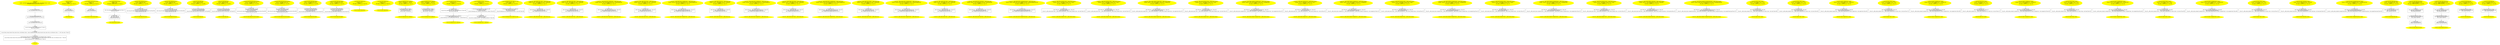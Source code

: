 /* @generated */
digraph iCFG {
"main.fad58de7366495db4650cfefac2fcd61_1" [label="1: Start main\nFormals: \nLocals:  s:std::basic_string<char,std::char_traits<char>,std::allocator<char>> x:int* \n   DECLARE_LOCALS(&return,&s,&x); [line 17]\n " color=yellow style=filled]
	

	 "main.fad58de7366495db4650cfefac2fcd61_1" -> "main.fad58de7366495db4650cfefac2fcd61_8" ;
"main.fad58de7366495db4650cfefac2fcd61_2" [label="2: Exit main \n  " color=yellow style=filled]
	

"main.fad58de7366495db4650cfefac2fcd61_3" [label="3:  Destruction \n   _=*&s:std::basic_string<char,std::char_traits<char>,std::allocator<char>> [line 24]\n  _fun_std::basic_string<char,std::char_traits<char>,std::allocator<char>>_~basic_string(&s:std::basic_string<char,std::char_traits<char>,std::allocator<char>>*) [line 24]\n  _=*&x:int* [line 24]\n  _fun_std::shared_ptr<int>_~shared_ptr(&x:int**) [line 24]\n " shape="box"]
	

	 "main.fad58de7366495db4650cfefac2fcd61_3" -> "main.fad58de7366495db4650cfefac2fcd61_2" ;
"main.fad58de7366495db4650cfefac2fcd61_4" [label="4:  DeclStmt \n   _fun_std::basic_string<char,std::char_traits<char>,std::allocator<char>>_basic_string(&s:std::basic_string<char,std::char_traits<char>,std::allocator<char>>*,\"1234\":char const *) [line 22]\n " shape="box"]
	

	 "main.fad58de7366495db4650cfefac2fcd61_4" -> "main.fad58de7366495db4650cfefac2fcd61_3" ;
"main.fad58de7366495db4650cfefac2fcd61_5" [label="5:  DeclStmt \n   _fun_std::shared_ptr<int>_shared_ptr(&x:int**) [line 21]\n  n$2=*&x:int* [line 21]\n " shape="box"]
	

	 "main.fad58de7366495db4650cfefac2fcd61_5" -> "main.fad58de7366495db4650cfefac2fcd61_4" ;
"main.fad58de7366495db4650cfefac2fcd61_6" [label="6:  Call _fun_external::fun \n   n$3=_fun_external::fun(1:int) [line 20]\n " shape="box"]
	

	 "main.fad58de7366495db4650cfefac2fcd61_6" -> "main.fad58de7366495db4650cfefac2fcd61_5" ;
"main.fad58de7366495db4650cfefac2fcd61_7" [label="7:  Call _fun_internal_exclude::fun \n   n$4=_fun_internal_exclude::fun(1:int) [line 19]\n " shape="box"]
	

	 "main.fad58de7366495db4650cfefac2fcd61_7" -> "main.fad58de7366495db4650cfefac2fcd61_6" ;
"main.fad58de7366495db4650cfefac2fcd61_8" [label="8:  Call _fun_internal::fun \n   n$5=_fun_internal::fun(1:int) [line 18]\n " shape="box"]
	

	 "main.fad58de7366495db4650cfefac2fcd61_8" -> "main.fad58de7366495db4650cfefac2fcd61_7" ;
"fun#internal#_ZN8internal3funEi.155c7f802a6b5777ac6736e35c7e46a6_1" [label="1: Start internal::fun\nFormals:  a:int\nLocals:  \n   DECLARE_LOCALS(&return); [line 12]\n " color=yellow style=filled]
	

	 "fun#internal#_ZN8internal3funEi.155c7f802a6b5777ac6736e35c7e46a6_1" -> "fun#internal#_ZN8internal3funEi.155c7f802a6b5777ac6736e35c7e46a6_3" ;
"fun#internal#_ZN8internal3funEi.155c7f802a6b5777ac6736e35c7e46a6_2" [label="2: Exit internal::fun \n  " color=yellow style=filled]
	

"fun#internal#_ZN8internal3funEi.155c7f802a6b5777ac6736e35c7e46a6_3" [label="3:  Return Stmt \n   n$0=*&a:int [line 12]\n  *&return:int=n$0 [line 12]\n " shape="box"]
	

	 "fun#internal#_ZN8internal3funEi.155c7f802a6b5777ac6736e35c7e46a6_3" -> "fun#internal#_ZN8internal3funEi.155c7f802a6b5777ac6736e35c7e46a6_2" ;
"used_in_main_header#internal#_ZN8internal19used_in_main_headerEi.b09afca559a746b13c3950e1a73f9839_1" [label="1: Start internal::used_in_main_header\nFormals:  a:int\nLocals:  \n   DECLARE_LOCALS(&return); [line 19]\n " color=yellow style=filled]
	

	 "used_in_main_header#internal#_ZN8internal19used_in_main_headerEi.b09afca559a746b13c3950e1a73f9839_1" -> "used_in_main_header#internal#_ZN8internal19used_in_main_headerEi.b09afca559a746b13c3950e1a73f9839_3" ;
"used_in_main_header#internal#_ZN8internal19used_in_main_headerEi.b09afca559a746b13c3950e1a73f9839_2" [label="2: Exit internal::used_in_main_header \n  " color=yellow style=filled]
	

"used_in_main_header#internal#_ZN8internal19used_in_main_headerEi.b09afca559a746b13c3950e1a73f9839_3" [label="3:  Return Stmt \n   n$0=*&a:int [line 19]\n  *&return:int=n$0 [line 19]\n " shape="box"]
	

	 "used_in_main_header#internal#_ZN8internal19used_in_main_headerEi.b09afca559a746b13c3950e1a73f9839_3" -> "used_in_main_header#internal#_ZN8internal19used_in_main_headerEi.b09afca559a746b13c3950e1a73f9839_2" ;
"unused_deref_in_header#_Z22unused_deref_in_headerPi.4ca6dae5ef0c61fe5177a61b80c5eccb_1" [label="1: Start unused_deref_in_header\nFormals:  a:int*\nLocals:  x:int \n   DECLARE_LOCALS(&return,&x); [line 16]\n " color=yellow style=filled]
	

	 "unused_deref_in_header#_Z22unused_deref_in_headerPi.4ca6dae5ef0c61fe5177a61b80c5eccb_1" -> "unused_deref_in_header#_Z22unused_deref_in_headerPi.4ca6dae5ef0c61fe5177a61b80c5eccb_4" ;
"unused_deref_in_header#_Z22unused_deref_in_headerPi.4ca6dae5ef0c61fe5177a61b80c5eccb_2" [label="2: Exit unused_deref_in_header \n  " color=yellow style=filled]
	

"unused_deref_in_header#_Z22unused_deref_in_headerPi.4ca6dae5ef0c61fe5177a61b80c5eccb_3" [label="3:  Return Stmt \n   n$0=*&a:int* [line 18]\n  n$1=*n$0:int [line 18]\n  *&return:int=n$1 [line 18]\n " shape="box"]
	

	 "unused_deref_in_header#_Z22unused_deref_in_headerPi.4ca6dae5ef0c61fe5177a61b80c5eccb_3" -> "unused_deref_in_header#_Z22unused_deref_in_headerPi.4ca6dae5ef0c61fe5177a61b80c5eccb_2" ;
"unused_deref_in_header#_Z22unused_deref_in_headerPi.4ca6dae5ef0c61fe5177a61b80c5eccb_4" [label="4:  DeclStmt \n   n$2=_fun_internal::used_in_main_header(0:int) [line 17]\n  *&x:int=n$2 [line 17]\n " shape="box"]
	

	 "unused_deref_in_header#_Z22unused_deref_in_headerPi.4ca6dae5ef0c61fe5177a61b80c5eccb_4" -> "unused_deref_in_header#_Z22unused_deref_in_headerPi.4ca6dae5ef0c61fe5177a61b80c5eccb_3" ;
"atomic_flag_test_and_set#std#_ZNSt3__124atomic_flag_test_and_setEPVNS_11atomic_flagE.38db80d5957de476aab0532df9795107_1" [label="1: Start std::atomic_flag_test_and_set\nFormals:  f:std::atomic_flag*\nLocals:  \n   DECLARE_LOCALS(&return); [line 952]\n " color=yellow style=filled]
	

	 "atomic_flag_test_and_set#std#_ZNSt3__124atomic_flag_test_and_setEPVNS_11atomic_flagE.38db80d5957de476aab0532df9795107_1" -> "atomic_flag_test_and_set#std#_ZNSt3__124atomic_flag_test_and_setEPVNS_11atomic_flagE.38db80d5957de476aab0532df9795107_3" ;
"atomic_flag_test_and_set#std#_ZNSt3__124atomic_flag_test_and_setEPVNS_11atomic_flagE.38db80d5957de476aab0532df9795107_2" [label="2: Exit std::atomic_flag_test_and_set \n  " color=yellow style=filled]
	

"atomic_flag_test_and_set#std#_ZNSt3__124atomic_flag_test_and_setEPVNS_11atomic_flagE.38db80d5957de476aab0532df9795107_3" [label="3:  Return Stmt \n   n$0=*&f:std::atomic_flag* [line 953]\n  _=*n$0:std::atomic_flag [line 953]\n  n$2=_fun_std::atomic_flag_test_and_set(n$0:std::atomic_flag*,5:int) [line 953]\n  *&return:_Bool=n$2 [line 953]\n " shape="box"]
	

	 "atomic_flag_test_and_set#std#_ZNSt3__124atomic_flag_test_and_setEPVNS_11atomic_flagE.38db80d5957de476aab0532df9795107_3" -> "atomic_flag_test_and_set#std#_ZNSt3__124atomic_flag_test_and_setEPVNS_11atomic_flagE.38db80d5957de476aab0532df9795107_2" ;
"atomic_flag_test_and_set#std#_ZNSt3__124atomic_flag_test_and_setEPNS_11atomic_flagE.0b68832c3186d8e00a9c929c7a4bba6c_1" [label="1: Start std::atomic_flag_test_and_set\nFormals:  f:std::atomic_flag*\nLocals:  \n   DECLARE_LOCALS(&return); [line 955]\n " color=yellow style=filled]
	

	 "atomic_flag_test_and_set#std#_ZNSt3__124atomic_flag_test_and_setEPNS_11atomic_flagE.0b68832c3186d8e00a9c929c7a4bba6c_1" -> "atomic_flag_test_and_set#std#_ZNSt3__124atomic_flag_test_and_setEPNS_11atomic_flagE.0b68832c3186d8e00a9c929c7a4bba6c_3" ;
"atomic_flag_test_and_set#std#_ZNSt3__124atomic_flag_test_and_setEPNS_11atomic_flagE.0b68832c3186d8e00a9c929c7a4bba6c_2" [label="2: Exit std::atomic_flag_test_and_set \n  " color=yellow style=filled]
	

"atomic_flag_test_and_set#std#_ZNSt3__124atomic_flag_test_and_setEPNS_11atomic_flagE.0b68832c3186d8e00a9c929c7a4bba6c_3" [label="3:  Return Stmt \n   n$0=*&f:std::atomic_flag* [line 956]\n  _=*n$0:std::atomic_flag [line 956]\n  n$2=_fun_std::atomic_flag_test_and_set(n$0:std::atomic_flag*,5:int) [line 956]\n  *&return:_Bool=n$2 [line 956]\n " shape="box"]
	

	 "atomic_flag_test_and_set#std#_ZNSt3__124atomic_flag_test_and_setEPNS_11atomic_flagE.0b68832c3186d8e00a9c929c7a4bba6c_3" -> "atomic_flag_test_and_set#std#_ZNSt3__124atomic_flag_test_and_setEPNS_11atomic_flagE.0b68832c3186d8e00a9c929c7a4bba6c_2" ;
"atomic_flag_clear#std#_ZNSt3__117atomic_flag_clearEPVNS_11atomic_flagE.24c76f4cee0bf7d14851814c23bd438f_1" [label="1: Start std::atomic_flag_clear\nFormals:  f:std::atomic_flag*\nLocals:  \n   DECLARE_LOCALS(&return); [line 966]\n " color=yellow style=filled]
	

	 "atomic_flag_clear#std#_ZNSt3__117atomic_flag_clearEPVNS_11atomic_flagE.24c76f4cee0bf7d14851814c23bd438f_1" -> "atomic_flag_clear#std#_ZNSt3__117atomic_flag_clearEPVNS_11atomic_flagE.24c76f4cee0bf7d14851814c23bd438f_3" ;
"atomic_flag_clear#std#_ZNSt3__117atomic_flag_clearEPVNS_11atomic_flagE.24c76f4cee0bf7d14851814c23bd438f_2" [label="2: Exit std::atomic_flag_clear \n  " color=yellow style=filled]
	

"atomic_flag_clear#std#_ZNSt3__117atomic_flag_clearEPVNS_11atomic_flagE.24c76f4cee0bf7d14851814c23bd438f_3" [label="3:  Call _fun_std::atomic_flag_clear \n   n$0=*&f:std::atomic_flag* [line 966]\n  _=*n$0:std::atomic_flag [line 966]\n  _fun_std::atomic_flag_clear(n$0:std::atomic_flag*,5:int) [line 966]\n " shape="box"]
	

	 "atomic_flag_clear#std#_ZNSt3__117atomic_flag_clearEPVNS_11atomic_flagE.24c76f4cee0bf7d14851814c23bd438f_3" -> "atomic_flag_clear#std#_ZNSt3__117atomic_flag_clearEPVNS_11atomic_flagE.24c76f4cee0bf7d14851814c23bd438f_2" ;
"atomic_flag_clear#std#_ZNSt3__117atomic_flag_clearEPNS_11atomic_flagE.9503c2e6b0bfd6ce2475f927ae7b8781_1" [label="1: Start std::atomic_flag_clear\nFormals:  f:std::atomic_flag*\nLocals:  \n   DECLARE_LOCALS(&return); [line 967]\n " color=yellow style=filled]
	

	 "atomic_flag_clear#std#_ZNSt3__117atomic_flag_clearEPNS_11atomic_flagE.9503c2e6b0bfd6ce2475f927ae7b8781_1" -> "atomic_flag_clear#std#_ZNSt3__117atomic_flag_clearEPNS_11atomic_flagE.9503c2e6b0bfd6ce2475f927ae7b8781_3" ;
"atomic_flag_clear#std#_ZNSt3__117atomic_flag_clearEPNS_11atomic_flagE.9503c2e6b0bfd6ce2475f927ae7b8781_2" [label="2: Exit std::atomic_flag_clear \n  " color=yellow style=filled]
	

"atomic_flag_clear#std#_ZNSt3__117atomic_flag_clearEPNS_11atomic_flagE.9503c2e6b0bfd6ce2475f927ae7b8781_3" [label="3:  Call _fun_std::atomic_flag_clear \n   n$0=*&f:std::atomic_flag* [line 967]\n  _=*n$0:std::atomic_flag [line 967]\n  _fun_std::atomic_flag_clear(n$0:std::atomic_flag*,5:int) [line 967]\n " shape="box"]
	

	 "atomic_flag_clear#std#_ZNSt3__117atomic_flag_clearEPNS_11atomic_flagE.9503c2e6b0bfd6ce2475f927ae7b8781_3" -> "atomic_flag_clear#std#_ZNSt3__117atomic_flag_clearEPNS_11atomic_flagE.9503c2e6b0bfd6ce2475f927ae7b8781_2" ;
"atomic_flag_test_and_set_explicit#std#_ZNSt3__133atomic_flag_test_and_set_explicitEPVNS_11atomic_fla.8b279342fdeb76c46e04fcc40a2d02aa_1" [label="1: Start std::atomic_flag_test_and_set_explicit\nFormals:  f:std::atomic_flag* m:int\nLocals:  \n   DECLARE_LOCALS(&return); [line 958]\n " color=yellow style=filled]
	

	 "atomic_flag_test_and_set_explicit#std#_ZNSt3__133atomic_flag_test_and_set_explicitEPVNS_11atomic_fla.8b279342fdeb76c46e04fcc40a2d02aa_1" -> "atomic_flag_test_and_set_explicit#std#_ZNSt3__133atomic_flag_test_and_set_explicitEPVNS_11atomic_fla.8b279342fdeb76c46e04fcc40a2d02aa_3" ;
"atomic_flag_test_and_set_explicit#std#_ZNSt3__133atomic_flag_test_and_set_explicitEPVNS_11atomic_fla.8b279342fdeb76c46e04fcc40a2d02aa_2" [label="2: Exit std::atomic_flag_test_and_set_explicit \n  " color=yellow style=filled]
	

"atomic_flag_test_and_set_explicit#std#_ZNSt3__133atomic_flag_test_and_set_explicitEPVNS_11atomic_fla.8b279342fdeb76c46e04fcc40a2d02aa_3" [label="3:  Return Stmt \n   n$0=*&f:std::atomic_flag* [line 960]\n  _=*n$0:std::atomic_flag [line 960]\n  n$2=*&m:int [line 960]\n  n$3=_fun_std::atomic_flag_test_and_set(n$0:std::atomic_flag*,n$2:int) [line 960]\n  *&return:_Bool=n$3 [line 960]\n " shape="box"]
	

	 "atomic_flag_test_and_set_explicit#std#_ZNSt3__133atomic_flag_test_and_set_explicitEPVNS_11atomic_fla.8b279342fdeb76c46e04fcc40a2d02aa_3" -> "atomic_flag_test_and_set_explicit#std#_ZNSt3__133atomic_flag_test_and_set_explicitEPVNS_11atomic_fla.8b279342fdeb76c46e04fcc40a2d02aa_2" ;
"atomic_flag_test_and_set_explicit#std#_ZNSt3__133atomic_flag_test_and_set_explicitEPNS_11atomic_flag.6056cdc66e87707b7192882a7e0eea44_1" [label="1: Start std::atomic_flag_test_and_set_explicit\nFormals:  f:std::atomic_flag* m:int\nLocals:  \n   DECLARE_LOCALS(&return); [line 962]\n " color=yellow style=filled]
	

	 "atomic_flag_test_and_set_explicit#std#_ZNSt3__133atomic_flag_test_and_set_explicitEPNS_11atomic_flag.6056cdc66e87707b7192882a7e0eea44_1" -> "atomic_flag_test_and_set_explicit#std#_ZNSt3__133atomic_flag_test_and_set_explicitEPNS_11atomic_flag.6056cdc66e87707b7192882a7e0eea44_3" ;
"atomic_flag_test_and_set_explicit#std#_ZNSt3__133atomic_flag_test_and_set_explicitEPNS_11atomic_flag.6056cdc66e87707b7192882a7e0eea44_2" [label="2: Exit std::atomic_flag_test_and_set_explicit \n  " color=yellow style=filled]
	

"atomic_flag_test_and_set_explicit#std#_ZNSt3__133atomic_flag_test_and_set_explicitEPNS_11atomic_flag.6056cdc66e87707b7192882a7e0eea44_3" [label="3:  Return Stmt \n   n$0=*&f:std::atomic_flag* [line 964]\n  _=*n$0:std::atomic_flag [line 964]\n  n$2=*&m:int [line 964]\n  n$3=_fun_std::atomic_flag_test_and_set(n$0:std::atomic_flag*,n$2:int) [line 964]\n  *&return:_Bool=n$3 [line 964]\n " shape="box"]
	

	 "atomic_flag_test_and_set_explicit#std#_ZNSt3__133atomic_flag_test_and_set_explicitEPNS_11atomic_flag.6056cdc66e87707b7192882a7e0eea44_3" -> "atomic_flag_test_and_set_explicit#std#_ZNSt3__133atomic_flag_test_and_set_explicitEPNS_11atomic_flag.6056cdc66e87707b7192882a7e0eea44_2" ;
"atomic_flag_clear_explicit#std#_ZNSt3__126atomic_flag_clear_explicitEPVNS_11atomic_flagENS_12memory_.0e58e3500ac66c0ffe6e5451bd302c7b_1" [label="1: Start std::atomic_flag_clear_explicit\nFormals:  f:std::atomic_flag* mo:int\nLocals:  \n   DECLARE_LOCALS(&return); [line 968]\n " color=yellow style=filled]
	

	 "atomic_flag_clear_explicit#std#_ZNSt3__126atomic_flag_clear_explicitEPVNS_11atomic_flagENS_12memory_.0e58e3500ac66c0ffe6e5451bd302c7b_1" -> "atomic_flag_clear_explicit#std#_ZNSt3__126atomic_flag_clear_explicitEPVNS_11atomic_flagENS_12memory_.0e58e3500ac66c0ffe6e5451bd302c7b_3" ;
"atomic_flag_clear_explicit#std#_ZNSt3__126atomic_flag_clear_explicitEPVNS_11atomic_flagENS_12memory_.0e58e3500ac66c0ffe6e5451bd302c7b_2" [label="2: Exit std::atomic_flag_clear_explicit \n  " color=yellow style=filled]
	

"atomic_flag_clear_explicit#std#_ZNSt3__126atomic_flag_clear_explicitEPVNS_11atomic_flagENS_12memory_.0e58e3500ac66c0ffe6e5451bd302c7b_3" [label="3:  Call _fun_std::atomic_flag_clear \n   n$0=*&f:std::atomic_flag* [line 970]\n  _=*n$0:std::atomic_flag [line 970]\n  n$2=*&mo:int [line 970]\n  _fun_std::atomic_flag_clear(n$0:std::atomic_flag*,n$2:int) [line 970]\n " shape="box"]
	

	 "atomic_flag_clear_explicit#std#_ZNSt3__126atomic_flag_clear_explicitEPVNS_11atomic_flagENS_12memory_.0e58e3500ac66c0ffe6e5451bd302c7b_3" -> "atomic_flag_clear_explicit#std#_ZNSt3__126atomic_flag_clear_explicitEPVNS_11atomic_flagENS_12memory_.0e58e3500ac66c0ffe6e5451bd302c7b_2" ;
"atomic_flag_clear_explicit#std#_ZNSt3__126atomic_flag_clear_explicitEPNS_11atomic_flagENS_12memory_o.17114db661b53cb4508341f8b2d543e8_1" [label="1: Start std::atomic_flag_clear_explicit\nFormals:  f:std::atomic_flag* mo:int\nLocals:  \n   DECLARE_LOCALS(&return); [line 972]\n " color=yellow style=filled]
	

	 "atomic_flag_clear_explicit#std#_ZNSt3__126atomic_flag_clear_explicitEPNS_11atomic_flagENS_12memory_o.17114db661b53cb4508341f8b2d543e8_1" -> "atomic_flag_clear_explicit#std#_ZNSt3__126atomic_flag_clear_explicitEPNS_11atomic_flagENS_12memory_o.17114db661b53cb4508341f8b2d543e8_3" ;
"atomic_flag_clear_explicit#std#_ZNSt3__126atomic_flag_clear_explicitEPNS_11atomic_flagENS_12memory_o.17114db661b53cb4508341f8b2d543e8_2" [label="2: Exit std::atomic_flag_clear_explicit \n  " color=yellow style=filled]
	

"atomic_flag_clear_explicit#std#_ZNSt3__126atomic_flag_clear_explicitEPNS_11atomic_flagENS_12memory_o.17114db661b53cb4508341f8b2d543e8_3" [label="3:  Call _fun_std::atomic_flag_clear \n   n$0=*&f:std::atomic_flag* [line 973]\n  _=*n$0:std::atomic_flag [line 973]\n  n$2=*&mo:int [line 973]\n  _fun_std::atomic_flag_clear(n$0:std::atomic_flag*,n$2:int) [line 973]\n " shape="box"]
	

	 "atomic_flag_clear_explicit#std#_ZNSt3__126atomic_flag_clear_explicitEPNS_11atomic_flagENS_12memory_o.17114db661b53cb4508341f8b2d543e8_3" -> "atomic_flag_clear_explicit#std#_ZNSt3__126atomic_flag_clear_explicitEPNS_11atomic_flagENS_12memory_o.17114db661b53cb4508341f8b2d543e8_2" ;
"atomic_thread_fence#std#_ZNSt3__119atomic_thread_fenceENS_12memory_orderE.80eb0a68e508c6d9c47484522d145372_1" [label="1: Start std::atomic_thread_fence\nFormals:  mo:int\nLocals:  \n   DECLARE_LOCALS(&return); [line 976]\n " color=yellow style=filled]
	

	 "atomic_thread_fence#std#_ZNSt3__119atomic_thread_fenceENS_12memory_orderE.80eb0a68e508c6d9c47484522d145372_1" -> "atomic_thread_fence#std#_ZNSt3__119atomic_thread_fenceENS_12memory_orderE.80eb0a68e508c6d9c47484522d145372_2" ;
"atomic_thread_fence#std#_ZNSt3__119atomic_thread_fenceENS_12memory_orderE.80eb0a68e508c6d9c47484522d145372_2" [label="2: Exit std::atomic_thread_fence \n  " color=yellow style=filled]
	

"atomic_signal_fence#std#_ZNSt3__119atomic_signal_fenceENS_12memory_orderE.5dbce4d0e1cae2f693b02a639def2607_1" [label="1: Start std::atomic_signal_fence\nFormals:  mo:int\nLocals:  \n   DECLARE_LOCALS(&return); [line 977]\n " color=yellow style=filled]
	

	 "atomic_signal_fence#std#_ZNSt3__119atomic_signal_fenceENS_12memory_orderE.5dbce4d0e1cae2f693b02a639def2607_1" -> "atomic_signal_fence#std#_ZNSt3__119atomic_signal_fenceENS_12memory_orderE.5dbce4d0e1cae2f693b02a639def2607_2" ;
"atomic_signal_fence#std#_ZNSt3__119atomic_signal_fenceENS_12memory_orderE.5dbce4d0e1cae2f693b02a639def2607_2" [label="2: Exit std::atomic_signal_fence \n  " color=yellow style=filled]
	

"model_set#shared_ptr<int>#std#(_ZNSt3__110shared_ptrIiE9model_setEPPKvDn).24f333ae8929817fff3c263651c77d16_1" [label="1: Start std::shared_ptr<int>_model_set\nFormals:  self:void const ** value:int\nLocals:  \n   DECLARE_LOCALS(&return); [line 54]\n " color=yellow style=filled]
	

	 "model_set#shared_ptr<int>#std#(_ZNSt3__110shared_ptrIiE9model_setEPPKvDn).24f333ae8929817fff3c263651c77d16_1" -> "model_set#shared_ptr<int>#std#(_ZNSt3__110shared_ptrIiE9model_setEPPKvDn).24f333ae8929817fff3c263651c77d16_3" ;
"model_set#shared_ptr<int>#std#(_ZNSt3__110shared_ptrIiE9model_setEPPKvDn).24f333ae8929817fff3c263651c77d16_2" [label="2: Exit std::shared_ptr<int>_model_set \n  " color=yellow style=filled]
	

"model_set#shared_ptr<int>#std#(_ZNSt3__110shared_ptrIiE9model_setEPPKvDn).24f333ae8929817fff3c263651c77d16_3" [label="3:  BinaryOperatorStmt: Assign \n   n$0=*&self:void const ** [line 55]\n  n$1=*&value:int [line 55]\n  *n$0:void const *=n$1 [line 55]\n " shape="box"]
	

	 "model_set#shared_ptr<int>#std#(_ZNSt3__110shared_ptrIiE9model_setEPPKvDn).24f333ae8929817fff3c263651c77d16_3" -> "model_set#shared_ptr<int>#std#(_ZNSt3__110shared_ptrIiE9model_setEPPKvDn).24f333ae8929817fff3c263651c77d16_2" ;
"model_set#shared_ptr<int>#std#(_ZNSt3__110shared_ptrIiE9model_setEPPKvPv).0cb322c919ae980fbaa034b2b8b82974_1" [label="1: Start std::shared_ptr<int>_model_set\nFormals:  self:void const ** value:void*\nLocals:  \n   DECLARE_LOCALS(&return); [line 66]\n " color=yellow style=filled]
	

	 "model_set#shared_ptr<int>#std#(_ZNSt3__110shared_ptrIiE9model_setEPPKvPv).0cb322c919ae980fbaa034b2b8b82974_1" -> "model_set#shared_ptr<int>#std#(_ZNSt3__110shared_ptrIiE9model_setEPPKvPv).0cb322c919ae980fbaa034b2b8b82974_3" ;
"model_set#shared_ptr<int>#std#(_ZNSt3__110shared_ptrIiE9model_setEPPKvPv).0cb322c919ae980fbaa034b2b8b82974_2" [label="2: Exit std::shared_ptr<int>_model_set \n  " color=yellow style=filled]
	

"model_set#shared_ptr<int>#std#(_ZNSt3__110shared_ptrIiE9model_setEPPKvPv).0cb322c919ae980fbaa034b2b8b82974_3" [label="3:  BinaryOperatorStmt: Assign \n   n$0=*&self:void const ** [line 67]\n  n$1=*&value:void* [line 67]\n  *n$0:void const *=n$1 [line 67]\n " shape="box"]
	

	 "model_set#shared_ptr<int>#std#(_ZNSt3__110shared_ptrIiE9model_setEPPKvPv).0cb322c919ae980fbaa034b2b8b82974_3" -> "model_set#shared_ptr<int>#std#(_ZNSt3__110shared_ptrIiE9model_setEPPKvPv).0cb322c919ae980fbaa034b2b8b82974_2" ;
"shared_ptr#shared_ptr<int>#std#{_ZNSt3__110shared_ptrIiEC1Ev|constexpr}.a83df2e127dfd835cd19672b6db04408_1" [label="1: Start std::shared_ptr<int>_shared_ptr\nFormals:  this:int**\nLocals:  \n   DECLARE_LOCALS(&return); [line 100]\n " color=yellow style=filled]
	

	 "shared_ptr#shared_ptr<int>#std#{_ZNSt3__110shared_ptrIiEC1Ev|constexpr}.a83df2e127dfd835cd19672b6db04408_1" -> "shared_ptr#shared_ptr<int>#std#{_ZNSt3__110shared_ptrIiEC1Ev|constexpr}.a83df2e127dfd835cd19672b6db04408_4" ;
"shared_ptr#shared_ptr<int>#std#{_ZNSt3__110shared_ptrIiEC1Ev|constexpr}.a83df2e127dfd835cd19672b6db04408_2" [label="2: Exit std::shared_ptr<int>_shared_ptr \n  " color=yellow style=filled]
	

"shared_ptr#shared_ptr<int>#std#{_ZNSt3__110shared_ptrIiEC1Ev|constexpr}.a83df2e127dfd835cd19672b6db04408_3" [label="3:  Call _fun_std::shared_ptr<int>_model_set \n   n$0=*&this:int** [line 101]\n  _fun_std::shared_ptr<int>_model_set(n$0:void const **,null:int) [line 101]\n " shape="box"]
	

	 "shared_ptr#shared_ptr<int>#std#{_ZNSt3__110shared_ptrIiEC1Ev|constexpr}.a83df2e127dfd835cd19672b6db04408_3" -> "shared_ptr#shared_ptr<int>#std#{_ZNSt3__110shared_ptrIiEC1Ev|constexpr}.a83df2e127dfd835cd19672b6db04408_2" ;
"shared_ptr#shared_ptr<int>#std#{_ZNSt3__110shared_ptrIiEC1Ev|constexpr}.a83df2e127dfd835cd19672b6db04408_4" [label="4:  Constructor Init \n   n$1=*&this:int** [line 101]\n  _fun_std::std__shared_ptr<int>_std__shared_ptr(n$1:int**) [line 100]\n  n$2=*n$1:int* [line 100]\n " shape="box"]
	

	 "shared_ptr#shared_ptr<int>#std#{_ZNSt3__110shared_ptrIiEC1Ev|constexpr}.a83df2e127dfd835cd19672b6db04408_4" -> "shared_ptr#shared_ptr<int>#std#{_ZNSt3__110shared_ptrIiEC1Ev|constexpr}.a83df2e127dfd835cd19672b6db04408_3" ;
"~shared_ptr#shared_ptr<int>#std#(_ZNSt3__110shared_ptrIiED0Ev).64f04c4b2ed4a174cbcd135fb2e0998b_1" [label="1: Start std::shared_ptr<int>_~shared_ptr\nFormals:  this:int**\nLocals:  \n   DECLARE_LOCALS(&return); [line 182]\n " color=yellow style=filled]
	

	 "~shared_ptr#shared_ptr<int>#std#(_ZNSt3__110shared_ptrIiED0Ev).64f04c4b2ed4a174cbcd135fb2e0998b_1" -> "~shared_ptr#shared_ptr<int>#std#(_ZNSt3__110shared_ptrIiED0Ev).64f04c4b2ed4a174cbcd135fb2e0998b_4" ;
"~shared_ptr#shared_ptr<int>#std#(_ZNSt3__110shared_ptrIiED0Ev).64f04c4b2ed4a174cbcd135fb2e0998b_2" [label="2: Exit std::shared_ptr<int>_~shared_ptr \n  " color=yellow style=filled]
	

"~shared_ptr#shared_ptr<int>#std#(_ZNSt3__110shared_ptrIiED0Ev).64f04c4b2ed4a174cbcd135fb2e0998b_3" [label="3:  Destruction \n   n$0=*&this:int** [line 182]\n  _=*n$0:int* [line 182]\n  _fun_std::std__shared_ptr<int>_~std__shared_ptr(n$0:int**) [line 182]\n " shape="box"]
	

	 "~shared_ptr#shared_ptr<int>#std#(_ZNSt3__110shared_ptrIiED0Ev).64f04c4b2ed4a174cbcd135fb2e0998b_3" -> "~shared_ptr#shared_ptr<int>#std#(_ZNSt3__110shared_ptrIiED0Ev).64f04c4b2ed4a174cbcd135fb2e0998b_2" ;
"~shared_ptr#shared_ptr<int>#std#(_ZNSt3__110shared_ptrIiED0Ev).64f04c4b2ed4a174cbcd135fb2e0998b_4" [label="4:  Call _fun_std::shared_ptr<int>_reset<int,_void> \n   n$2=*&this:int** [line 182]\n  _=*n$2:int* [line 182]\n  _fun_std::shared_ptr<int>_reset<int,_void>(n$2:int**,null:int*) [line 182]\n " shape="box"]
	

	 "~shared_ptr#shared_ptr<int>#std#(_ZNSt3__110shared_ptrIiED0Ev).64f04c4b2ed4a174cbcd135fb2e0998b_4" -> "~shared_ptr#shared_ptr<int>#std#(_ZNSt3__110shared_ptrIiED0Ev).64f04c4b2ed4a174cbcd135fb2e0998b_3" ;
"reset<int,_void>#shared_ptr<int>#std#(_ZNSt3__110shared_ptrIiE5resetIivEEvPT_).a1205b56a9f5cca1b1c1504f3db46c6e_1" [label="1: Start std::shared_ptr<int>_reset<int,_void>\nFormals:  this:int** p:int*\nLocals:  \n   DECLARE_LOCALS(&return); [line 234]\n " color=yellow style=filled]
	

	 "reset<int,_void>#shared_ptr<int>#std#(_ZNSt3__110shared_ptrIiE5resetIivEEvPT_).a1205b56a9f5cca1b1c1504f3db46c6e_1" -> "reset<int,_void>#shared_ptr<int>#std#(_ZNSt3__110shared_ptrIiE5resetIivEEvPT_).a1205b56a9f5cca1b1c1504f3db46c6e_3" ;
"reset<int,_void>#shared_ptr<int>#std#(_ZNSt3__110shared_ptrIiE5resetIivEEvPT_).a1205b56a9f5cca1b1c1504f3db46c6e_2" [label="2: Exit std::shared_ptr<int>_reset<int,_void> \n  " color=yellow style=filled]
	

"reset<int,_void>#shared_ptr<int>#std#(_ZNSt3__110shared_ptrIiE5resetIivEEvPT_).a1205b56a9f5cca1b1c1504f3db46c6e_3" [label="3:  Call _fun_std::shared_ptr<int>_model_set \n   n$0=*&this:int** [line 240]\n  n$1=*&p:int* [line 240]\n  _fun_std::shared_ptr<int>_model_set(n$0:void const **,n$1:void*) [line 240]\n " shape="box"]
	

	 "reset<int,_void>#shared_ptr<int>#std#(_ZNSt3__110shared_ptrIiE5resetIivEEvPT_).a1205b56a9f5cca1b1c1504f3db46c6e_3" -> "reset<int,_void>#shared_ptr<int>#std#(_ZNSt3__110shared_ptrIiE5resetIivEEvPT_).a1205b56a9f5cca1b1c1504f3db46c6e_2" ;
"__infer_atomic_base#__infer_atomic_base<char>#std#{_ZNSt3__119__infer_atomic_baseIDiEC1EDi|constexpr.dfee57ad8e48cc9ab7c277d311d9e29a_1" [label="1: Start std::__infer_atomic_base<char>___infer_atomic_base\nFormals:  this:std::__infer_atomic_base<char>* desired:char\nLocals:  \n   DECLARE_LOCALS(&return); [line 167]\n " color=yellow style=filled]
	

	 "__infer_atomic_base#__infer_atomic_base<char>#std#{_ZNSt3__119__infer_atomic_baseIDiEC1EDi|constexpr.dfee57ad8e48cc9ab7c277d311d9e29a_1" -> "__infer_atomic_base#__infer_atomic_base<char>#std#{_ZNSt3__119__infer_atomic_baseIDiEC1EDi|constexpr.dfee57ad8e48cc9ab7c277d311d9e29a_3" ;
"__infer_atomic_base#__infer_atomic_base<char>#std#{_ZNSt3__119__infer_atomic_baseIDiEC1EDi|constexpr.dfee57ad8e48cc9ab7c277d311d9e29a_2" [label="2: Exit std::__infer_atomic_base<char>___infer_atomic_base \n  " color=yellow style=filled]
	

"__infer_atomic_base#__infer_atomic_base<char>#std#{_ZNSt3__119__infer_atomic_baseIDiEC1EDi|constexpr.dfee57ad8e48cc9ab7c277d311d9e29a_3" [label="3:  Constructor Init \n   n$0=*&this:std::__infer_atomic_base<char>* [line 167]\n  n$1=*&desired:char [line 167]\n  *n$0._wrapped_value:char=n$1 [line 167]\n " shape="box"]
	

	 "__infer_atomic_base#__infer_atomic_base<char>#std#{_ZNSt3__119__infer_atomic_baseIDiEC1EDi|constexpr.dfee57ad8e48cc9ab7c277d311d9e29a_3" -> "__infer_atomic_base#__infer_atomic_base<char>#std#{_ZNSt3__119__infer_atomic_baseIDiEC1EDi|constexpr.dfee57ad8e48cc9ab7c277d311d9e29a_2" ;
"__infer_atomic_base#__infer_atomic_base<char>#std#{_ZNSt3__119__infer_atomic_baseIDsEC1EDs|constexpr.e48e36eb28676496059120d4d7907128_1" [label="1: Start std::__infer_atomic_base<char>___infer_atomic_base\nFormals:  this:std::__infer_atomic_base<char>* desired:char\nLocals:  \n   DECLARE_LOCALS(&return); [line 167]\n " color=yellow style=filled]
	

	 "__infer_atomic_base#__infer_atomic_base<char>#std#{_ZNSt3__119__infer_atomic_baseIDsEC1EDs|constexpr.e48e36eb28676496059120d4d7907128_1" -> "__infer_atomic_base#__infer_atomic_base<char>#std#{_ZNSt3__119__infer_atomic_baseIDsEC1EDs|constexpr.e48e36eb28676496059120d4d7907128_3" ;
"__infer_atomic_base#__infer_atomic_base<char>#std#{_ZNSt3__119__infer_atomic_baseIDsEC1EDs|constexpr.e48e36eb28676496059120d4d7907128_2" [label="2: Exit std::__infer_atomic_base<char>___infer_atomic_base \n  " color=yellow style=filled]
	

"__infer_atomic_base#__infer_atomic_base<char>#std#{_ZNSt3__119__infer_atomic_baseIDsEC1EDs|constexpr.e48e36eb28676496059120d4d7907128_3" [label="3:  Constructor Init \n   n$0=*&this:std::__infer_atomic_base<char>* [line 167]\n  n$1=*&desired:char [line 167]\n  *n$0._wrapped_value:char=n$1 [line 167]\n " shape="box"]
	

	 "__infer_atomic_base#__infer_atomic_base<char>#std#{_ZNSt3__119__infer_atomic_baseIDsEC1EDs|constexpr.e48e36eb28676496059120d4d7907128_3" -> "__infer_atomic_base#__infer_atomic_base<char>#std#{_ZNSt3__119__infer_atomic_baseIDsEC1EDs|constexpr.e48e36eb28676496059120d4d7907128_2" ;
"__infer_atomic_base#__infer_atomic_base<signed char>#std#{_ZNSt3__119__infer_atomic_baseIaEC1Ea|cons.accb4df87a574717a14eeb4f0363eac3_1" [label="1: Start std::__infer_atomic_base<signed char>___infer_atomic_base\nFormals:  this:std::__infer_atomic_base<signed char>* desired:signed char\nLocals:  \n   DECLARE_LOCALS(&return); [line 167]\n " color=yellow style=filled]
	

	 "__infer_atomic_base#__infer_atomic_base<signed char>#std#{_ZNSt3__119__infer_atomic_baseIaEC1Ea|cons.accb4df87a574717a14eeb4f0363eac3_1" -> "__infer_atomic_base#__infer_atomic_base<signed char>#std#{_ZNSt3__119__infer_atomic_baseIaEC1Ea|cons.accb4df87a574717a14eeb4f0363eac3_3" ;
"__infer_atomic_base#__infer_atomic_base<signed char>#std#{_ZNSt3__119__infer_atomic_baseIaEC1Ea|cons.accb4df87a574717a14eeb4f0363eac3_2" [label="2: Exit std::__infer_atomic_base<signed char>___infer_atomic_base \n  " color=yellow style=filled]
	

"__infer_atomic_base#__infer_atomic_base<signed char>#std#{_ZNSt3__119__infer_atomic_baseIaEC1Ea|cons.accb4df87a574717a14eeb4f0363eac3_3" [label="3:  Constructor Init \n   n$0=*&this:std::__infer_atomic_base<signed char>* [line 167]\n  n$1=*&desired:signed char [line 167]\n  *n$0._wrapped_value:signed char=n$1 [line 167]\n " shape="box"]
	

	 "__infer_atomic_base#__infer_atomic_base<signed char>#std#{_ZNSt3__119__infer_atomic_baseIaEC1Ea|cons.accb4df87a574717a14eeb4f0363eac3_3" -> "__infer_atomic_base#__infer_atomic_base<signed char>#std#{_ZNSt3__119__infer_atomic_baseIaEC1Ea|cons.accb4df87a574717a14eeb4f0363eac3_2" ;
"__infer_atomic_base#__infer_atomic_base<char>#std#{_ZNSt3__119__infer_atomic_baseIcEC1Ec|constexpr}.38dd2118d097ff3bf8136e35497fbf28_1" [label="1: Start std::__infer_atomic_base<char>___infer_atomic_base\nFormals:  this:std::__infer_atomic_base<char>* desired:char\nLocals:  \n   DECLARE_LOCALS(&return); [line 167]\n " color=yellow style=filled]
	

	 "__infer_atomic_base#__infer_atomic_base<char>#std#{_ZNSt3__119__infer_atomic_baseIcEC1Ec|constexpr}.38dd2118d097ff3bf8136e35497fbf28_1" -> "__infer_atomic_base#__infer_atomic_base<char>#std#{_ZNSt3__119__infer_atomic_baseIcEC1Ec|constexpr}.38dd2118d097ff3bf8136e35497fbf28_3" ;
"__infer_atomic_base#__infer_atomic_base<char>#std#{_ZNSt3__119__infer_atomic_baseIcEC1Ec|constexpr}.38dd2118d097ff3bf8136e35497fbf28_2" [label="2: Exit std::__infer_atomic_base<char>___infer_atomic_base \n  " color=yellow style=filled]
	

"__infer_atomic_base#__infer_atomic_base<char>#std#{_ZNSt3__119__infer_atomic_baseIcEC1Ec|constexpr}.38dd2118d097ff3bf8136e35497fbf28_3" [label="3:  Constructor Init \n   n$0=*&this:std::__infer_atomic_base<char>* [line 167]\n  n$1=*&desired:char [line 167]\n  *n$0._wrapped_value:char=n$1 [line 167]\n " shape="box"]
	

	 "__infer_atomic_base#__infer_atomic_base<char>#std#{_ZNSt3__119__infer_atomic_baseIcEC1Ec|constexpr}.38dd2118d097ff3bf8136e35497fbf28_3" -> "__infer_atomic_base#__infer_atomic_base<char>#std#{_ZNSt3__119__infer_atomic_baseIcEC1Ec|constexpr}.38dd2118d097ff3bf8136e35497fbf28_2" ;
"__infer_atomic_base#__infer_atomic_base<unsigned char>#std#{_ZNSt3__119__infer_atomic_baseIhEC1Eh|co.35a038cbc05f9d1300913840f6ef44cb_1" [label="1: Start std::__infer_atomic_base<unsigned char>___infer_atomic_base\nFormals:  this:std::__infer_atomic_base<unsigned char>* desired:unsigned char\nLocals:  \n   DECLARE_LOCALS(&return); [line 167]\n " color=yellow style=filled]
	

	 "__infer_atomic_base#__infer_atomic_base<unsigned char>#std#{_ZNSt3__119__infer_atomic_baseIhEC1Eh|co.35a038cbc05f9d1300913840f6ef44cb_1" -> "__infer_atomic_base#__infer_atomic_base<unsigned char>#std#{_ZNSt3__119__infer_atomic_baseIhEC1Eh|co.35a038cbc05f9d1300913840f6ef44cb_3" ;
"__infer_atomic_base#__infer_atomic_base<unsigned char>#std#{_ZNSt3__119__infer_atomic_baseIhEC1Eh|co.35a038cbc05f9d1300913840f6ef44cb_2" [label="2: Exit std::__infer_atomic_base<unsigned char>___infer_atomic_base \n  " color=yellow style=filled]
	

"__infer_atomic_base#__infer_atomic_base<unsigned char>#std#{_ZNSt3__119__infer_atomic_baseIhEC1Eh|co.35a038cbc05f9d1300913840f6ef44cb_3" [label="3:  Constructor Init \n   n$0=*&this:std::__infer_atomic_base<unsigned char>* [line 167]\n  n$1=*&desired:unsigned char [line 167]\n  *n$0._wrapped_value:unsigned char=n$1 [line 167]\n " shape="box"]
	

	 "__infer_atomic_base#__infer_atomic_base<unsigned char>#std#{_ZNSt3__119__infer_atomic_baseIhEC1Eh|co.35a038cbc05f9d1300913840f6ef44cb_3" -> "__infer_atomic_base#__infer_atomic_base<unsigned char>#std#{_ZNSt3__119__infer_atomic_baseIhEC1Eh|co.35a038cbc05f9d1300913840f6ef44cb_2" ;
"__infer_atomic_base#__infer_atomic_base<int>#std#{_ZNSt3__119__infer_atomic_baseIiEC1Ei|constexpr}.0885731d2bf89e6e231b50ff795205d9_1" [label="1: Start std::__infer_atomic_base<int>___infer_atomic_base\nFormals:  this:std::__infer_atomic_base<int>* desired:int\nLocals:  \n   DECLARE_LOCALS(&return); [line 167]\n " color=yellow style=filled]
	

	 "__infer_atomic_base#__infer_atomic_base<int>#std#{_ZNSt3__119__infer_atomic_baseIiEC1Ei|constexpr}.0885731d2bf89e6e231b50ff795205d9_1" -> "__infer_atomic_base#__infer_atomic_base<int>#std#{_ZNSt3__119__infer_atomic_baseIiEC1Ei|constexpr}.0885731d2bf89e6e231b50ff795205d9_3" ;
"__infer_atomic_base#__infer_atomic_base<int>#std#{_ZNSt3__119__infer_atomic_baseIiEC1Ei|constexpr}.0885731d2bf89e6e231b50ff795205d9_2" [label="2: Exit std::__infer_atomic_base<int>___infer_atomic_base \n  " color=yellow style=filled]
	

"__infer_atomic_base#__infer_atomic_base<int>#std#{_ZNSt3__119__infer_atomic_baseIiEC1Ei|constexpr}.0885731d2bf89e6e231b50ff795205d9_3" [label="3:  Constructor Init \n   n$0=*&this:std::__infer_atomic_base<int>* [line 167]\n  n$1=*&desired:int [line 167]\n  *n$0._wrapped_value:int=n$1 [line 167]\n " shape="box"]
	

	 "__infer_atomic_base#__infer_atomic_base<int>#std#{_ZNSt3__119__infer_atomic_baseIiEC1Ei|constexpr}.0885731d2bf89e6e231b50ff795205d9_3" -> "__infer_atomic_base#__infer_atomic_base<int>#std#{_ZNSt3__119__infer_atomic_baseIiEC1Ei|constexpr}.0885731d2bf89e6e231b50ff795205d9_2" ;
"__infer_atomic_base#__infer_atomic_base<unsigned int>#std#{_ZNSt3__119__infer_atomic_baseIjEC1Ej|con.13f39942a78d48eb0e3a4271c113c29e_1" [label="1: Start std::__infer_atomic_base<unsigned int>___infer_atomic_base\nFormals:  this:std::__infer_atomic_base<unsigned int>* desired:unsigned int\nLocals:  \n   DECLARE_LOCALS(&return); [line 167]\n " color=yellow style=filled]
	

	 "__infer_atomic_base#__infer_atomic_base<unsigned int>#std#{_ZNSt3__119__infer_atomic_baseIjEC1Ej|con.13f39942a78d48eb0e3a4271c113c29e_1" -> "__infer_atomic_base#__infer_atomic_base<unsigned int>#std#{_ZNSt3__119__infer_atomic_baseIjEC1Ej|con.13f39942a78d48eb0e3a4271c113c29e_3" ;
"__infer_atomic_base#__infer_atomic_base<unsigned int>#std#{_ZNSt3__119__infer_atomic_baseIjEC1Ej|con.13f39942a78d48eb0e3a4271c113c29e_2" [label="2: Exit std::__infer_atomic_base<unsigned int>___infer_atomic_base \n  " color=yellow style=filled]
	

"__infer_atomic_base#__infer_atomic_base<unsigned int>#std#{_ZNSt3__119__infer_atomic_baseIjEC1Ej|con.13f39942a78d48eb0e3a4271c113c29e_3" [label="3:  Constructor Init \n   n$0=*&this:std::__infer_atomic_base<unsigned int>* [line 167]\n  n$1=*&desired:unsigned int [line 167]\n  *n$0._wrapped_value:unsigned int=n$1 [line 167]\n " shape="box"]
	

	 "__infer_atomic_base#__infer_atomic_base<unsigned int>#std#{_ZNSt3__119__infer_atomic_baseIjEC1Ej|con.13f39942a78d48eb0e3a4271c113c29e_3" -> "__infer_atomic_base#__infer_atomic_base<unsigned int>#std#{_ZNSt3__119__infer_atomic_baseIjEC1Ej|con.13f39942a78d48eb0e3a4271c113c29e_2" ;
"__infer_atomic_base#__infer_atomic_base<long>#std#{_ZNSt3__119__infer_atomic_baseIlEC1El|constexpr}.3ab7ff414736b3f17f4420c462d3efa9_1" [label="1: Start std::__infer_atomic_base<long>___infer_atomic_base\nFormals:  this:std::__infer_atomic_base<long>* desired:long\nLocals:  \n   DECLARE_LOCALS(&return); [line 167]\n " color=yellow style=filled]
	

	 "__infer_atomic_base#__infer_atomic_base<long>#std#{_ZNSt3__119__infer_atomic_baseIlEC1El|constexpr}.3ab7ff414736b3f17f4420c462d3efa9_1" -> "__infer_atomic_base#__infer_atomic_base<long>#std#{_ZNSt3__119__infer_atomic_baseIlEC1El|constexpr}.3ab7ff414736b3f17f4420c462d3efa9_3" ;
"__infer_atomic_base#__infer_atomic_base<long>#std#{_ZNSt3__119__infer_atomic_baseIlEC1El|constexpr}.3ab7ff414736b3f17f4420c462d3efa9_2" [label="2: Exit std::__infer_atomic_base<long>___infer_atomic_base \n  " color=yellow style=filled]
	

"__infer_atomic_base#__infer_atomic_base<long>#std#{_ZNSt3__119__infer_atomic_baseIlEC1El|constexpr}.3ab7ff414736b3f17f4420c462d3efa9_3" [label="3:  Constructor Init \n   n$0=*&this:std::__infer_atomic_base<long>* [line 167]\n  n$1=*&desired:long [line 167]\n  *n$0._wrapped_value:long=n$1 [line 167]\n " shape="box"]
	

	 "__infer_atomic_base#__infer_atomic_base<long>#std#{_ZNSt3__119__infer_atomic_baseIlEC1El|constexpr}.3ab7ff414736b3f17f4420c462d3efa9_3" -> "__infer_atomic_base#__infer_atomic_base<long>#std#{_ZNSt3__119__infer_atomic_baseIlEC1El|constexpr}.3ab7ff414736b3f17f4420c462d3efa9_2" ;
"__infer_atomic_base#__infer_atomic_base<unsigned long>#std#{_ZNSt3__119__infer_atomic_baseImEC1Em|co.c4bb4001f40f0f6614a72189b5bb02af_1" [label="1: Start std::__infer_atomic_base<unsigned long>___infer_atomic_base\nFormals:  this:std::__infer_atomic_base<unsigned long>* desired:unsigned long\nLocals:  \n   DECLARE_LOCALS(&return); [line 167]\n " color=yellow style=filled]
	

	 "__infer_atomic_base#__infer_atomic_base<unsigned long>#std#{_ZNSt3__119__infer_atomic_baseImEC1Em|co.c4bb4001f40f0f6614a72189b5bb02af_1" -> "__infer_atomic_base#__infer_atomic_base<unsigned long>#std#{_ZNSt3__119__infer_atomic_baseImEC1Em|co.c4bb4001f40f0f6614a72189b5bb02af_3" ;
"__infer_atomic_base#__infer_atomic_base<unsigned long>#std#{_ZNSt3__119__infer_atomic_baseImEC1Em|co.c4bb4001f40f0f6614a72189b5bb02af_2" [label="2: Exit std::__infer_atomic_base<unsigned long>___infer_atomic_base \n  " color=yellow style=filled]
	

"__infer_atomic_base#__infer_atomic_base<unsigned long>#std#{_ZNSt3__119__infer_atomic_baseImEC1Em|co.c4bb4001f40f0f6614a72189b5bb02af_3" [label="3:  Constructor Init \n   n$0=*&this:std::__infer_atomic_base<unsigned long>* [line 167]\n  n$1=*&desired:unsigned long [line 167]\n  *n$0._wrapped_value:unsigned long=n$1 [line 167]\n " shape="box"]
	

	 "__infer_atomic_base#__infer_atomic_base<unsigned long>#std#{_ZNSt3__119__infer_atomic_baseImEC1Em|co.c4bb4001f40f0f6614a72189b5bb02af_3" -> "__infer_atomic_base#__infer_atomic_base<unsigned long>#std#{_ZNSt3__119__infer_atomic_baseImEC1Em|co.c4bb4001f40f0f6614a72189b5bb02af_2" ;
"__infer_atomic_base#__infer_atomic_base<short>#std#{_ZNSt3__119__infer_atomic_baseIsEC1Es|constexpr}.f8911481350c5debb235ad1125f46c7a_1" [label="1: Start std::__infer_atomic_base<short>___infer_atomic_base\nFormals:  this:std::__infer_atomic_base<short>* desired:short\nLocals:  \n   DECLARE_LOCALS(&return); [line 167]\n " color=yellow style=filled]
	

	 "__infer_atomic_base#__infer_atomic_base<short>#std#{_ZNSt3__119__infer_atomic_baseIsEC1Es|constexpr}.f8911481350c5debb235ad1125f46c7a_1" -> "__infer_atomic_base#__infer_atomic_base<short>#std#{_ZNSt3__119__infer_atomic_baseIsEC1Es|constexpr}.f8911481350c5debb235ad1125f46c7a_3" ;
"__infer_atomic_base#__infer_atomic_base<short>#std#{_ZNSt3__119__infer_atomic_baseIsEC1Es|constexpr}.f8911481350c5debb235ad1125f46c7a_2" [label="2: Exit std::__infer_atomic_base<short>___infer_atomic_base \n  " color=yellow style=filled]
	

"__infer_atomic_base#__infer_atomic_base<short>#std#{_ZNSt3__119__infer_atomic_baseIsEC1Es|constexpr}.f8911481350c5debb235ad1125f46c7a_3" [label="3:  Constructor Init \n   n$0=*&this:std::__infer_atomic_base<short>* [line 167]\n  n$1=*&desired:short [line 167]\n  *n$0._wrapped_value:short=n$1 [line 167]\n " shape="box"]
	

	 "__infer_atomic_base#__infer_atomic_base<short>#std#{_ZNSt3__119__infer_atomic_baseIsEC1Es|constexpr}.f8911481350c5debb235ad1125f46c7a_3" -> "__infer_atomic_base#__infer_atomic_base<short>#std#{_ZNSt3__119__infer_atomic_baseIsEC1Es|constexpr}.f8911481350c5debb235ad1125f46c7a_2" ;
"__infer_atomic_base#__infer_atomic_base<unsigned short>#std#{_ZNSt3__119__infer_atomic_baseItEC1Et|c.9be7294cf3a57183581f7bb55f891706_1" [label="1: Start std::__infer_atomic_base<unsigned short>___infer_atomic_base\nFormals:  this:std::__infer_atomic_base<unsigned short>* desired:unsigned short\nLocals:  \n   DECLARE_LOCALS(&return); [line 167]\n " color=yellow style=filled]
	

	 "__infer_atomic_base#__infer_atomic_base<unsigned short>#std#{_ZNSt3__119__infer_atomic_baseItEC1Et|c.9be7294cf3a57183581f7bb55f891706_1" -> "__infer_atomic_base#__infer_atomic_base<unsigned short>#std#{_ZNSt3__119__infer_atomic_baseItEC1Et|c.9be7294cf3a57183581f7bb55f891706_3" ;
"__infer_atomic_base#__infer_atomic_base<unsigned short>#std#{_ZNSt3__119__infer_atomic_baseItEC1Et|c.9be7294cf3a57183581f7bb55f891706_2" [label="2: Exit std::__infer_atomic_base<unsigned short>___infer_atomic_base \n  " color=yellow style=filled]
	

"__infer_atomic_base#__infer_atomic_base<unsigned short>#std#{_ZNSt3__119__infer_atomic_baseItEC1Et|c.9be7294cf3a57183581f7bb55f891706_3" [label="3:  Constructor Init \n   n$0=*&this:std::__infer_atomic_base<unsigned short>* [line 167]\n  n$1=*&desired:unsigned short [line 167]\n  *n$0._wrapped_value:unsigned short=n$1 [line 167]\n " shape="box"]
	

	 "__infer_atomic_base#__infer_atomic_base<unsigned short>#std#{_ZNSt3__119__infer_atomic_baseItEC1Et|c.9be7294cf3a57183581f7bb55f891706_3" -> "__infer_atomic_base#__infer_atomic_base<unsigned short>#std#{_ZNSt3__119__infer_atomic_baseItEC1Et|c.9be7294cf3a57183581f7bb55f891706_2" ;
"__infer_atomic_base#__infer_atomic_base<char>#std#{_ZNSt3__119__infer_atomic_baseIwEC1Ew|constexpr}.871be1c7d24eef6cbc6ce32555da4d12_1" [label="1: Start std::__infer_atomic_base<char>___infer_atomic_base\nFormals:  this:std::__infer_atomic_base<char>* desired:char\nLocals:  \n   DECLARE_LOCALS(&return); [line 167]\n " color=yellow style=filled]
	

	 "__infer_atomic_base#__infer_atomic_base<char>#std#{_ZNSt3__119__infer_atomic_baseIwEC1Ew|constexpr}.871be1c7d24eef6cbc6ce32555da4d12_1" -> "__infer_atomic_base#__infer_atomic_base<char>#std#{_ZNSt3__119__infer_atomic_baseIwEC1Ew|constexpr}.871be1c7d24eef6cbc6ce32555da4d12_3" ;
"__infer_atomic_base#__infer_atomic_base<char>#std#{_ZNSt3__119__infer_atomic_baseIwEC1Ew|constexpr}.871be1c7d24eef6cbc6ce32555da4d12_2" [label="2: Exit std::__infer_atomic_base<char>___infer_atomic_base \n  " color=yellow style=filled]
	

"__infer_atomic_base#__infer_atomic_base<char>#std#{_ZNSt3__119__infer_atomic_baseIwEC1Ew|constexpr}.871be1c7d24eef6cbc6ce32555da4d12_3" [label="3:  Constructor Init \n   n$0=*&this:std::__infer_atomic_base<char>* [line 167]\n  n$1=*&desired:char [line 167]\n  *n$0._wrapped_value:char=n$1 [line 167]\n " shape="box"]
	

	 "__infer_atomic_base#__infer_atomic_base<char>#std#{_ZNSt3__119__infer_atomic_baseIwEC1Ew|constexpr}.871be1c7d24eef6cbc6ce32555da4d12_3" -> "__infer_atomic_base#__infer_atomic_base<char>#std#{_ZNSt3__119__infer_atomic_baseIwEC1Ew|constexpr}.871be1c7d24eef6cbc6ce32555da4d12_2" ;
"__infer_atomic_base#__infer_atomic_base<long long>#std#{_ZNSt3__119__infer_atomic_baseIxEC1Ex|conste.e29345999d93d718f00833c638386d56_1" [label="1: Start std::__infer_atomic_base<long long>___infer_atomic_base\nFormals:  this:std::__infer_atomic_base<long long>* desired:long long\nLocals:  \n   DECLARE_LOCALS(&return); [line 167]\n " color=yellow style=filled]
	

	 "__infer_atomic_base#__infer_atomic_base<long long>#std#{_ZNSt3__119__infer_atomic_baseIxEC1Ex|conste.e29345999d93d718f00833c638386d56_1" -> "__infer_atomic_base#__infer_atomic_base<long long>#std#{_ZNSt3__119__infer_atomic_baseIxEC1Ex|conste.e29345999d93d718f00833c638386d56_3" ;
"__infer_atomic_base#__infer_atomic_base<long long>#std#{_ZNSt3__119__infer_atomic_baseIxEC1Ex|conste.e29345999d93d718f00833c638386d56_2" [label="2: Exit std::__infer_atomic_base<long long>___infer_atomic_base \n  " color=yellow style=filled]
	

"__infer_atomic_base#__infer_atomic_base<long long>#std#{_ZNSt3__119__infer_atomic_baseIxEC1Ex|conste.e29345999d93d718f00833c638386d56_3" [label="3:  Constructor Init \n   n$0=*&this:std::__infer_atomic_base<long long>* [line 167]\n  n$1=*&desired:long long [line 167]\n  *n$0._wrapped_value:long long=n$1 [line 167]\n " shape="box"]
	

	 "__infer_atomic_base#__infer_atomic_base<long long>#std#{_ZNSt3__119__infer_atomic_baseIxEC1Ex|conste.e29345999d93d718f00833c638386d56_3" -> "__infer_atomic_base#__infer_atomic_base<long long>#std#{_ZNSt3__119__infer_atomic_baseIxEC1Ex|conste.e29345999d93d718f00833c638386d56_2" ;
"__infer_atomic_base#__infer_atomic_base<unsigned long long>#std#{_ZNSt3__119__infer_atomic_baseIyEC1.719448827f838a739e8c092244f72b32_1" [label="1: Start std::__infer_atomic_base<unsigned long long>___infer_atomic_base\nFormals:  this:std::__infer_atomic_base<unsigned long long>* desired:unsigned long long\nLocals:  \n   DECLARE_LOCALS(&return); [line 167]\n " color=yellow style=filled]
	

	 "__infer_atomic_base#__infer_atomic_base<unsigned long long>#std#{_ZNSt3__119__infer_atomic_baseIyEC1.719448827f838a739e8c092244f72b32_1" -> "__infer_atomic_base#__infer_atomic_base<unsigned long long>#std#{_ZNSt3__119__infer_atomic_baseIyEC1.719448827f838a739e8c092244f72b32_3" ;
"__infer_atomic_base#__infer_atomic_base<unsigned long long>#std#{_ZNSt3__119__infer_atomic_baseIyEC1.719448827f838a739e8c092244f72b32_2" [label="2: Exit std::__infer_atomic_base<unsigned long long>___infer_atomic_base \n  " color=yellow style=filled]
	

"__infer_atomic_base#__infer_atomic_base<unsigned long long>#std#{_ZNSt3__119__infer_atomic_baseIyEC1.719448827f838a739e8c092244f72b32_3" [label="3:  Constructor Init \n   n$0=*&this:std::__infer_atomic_base<unsigned long long>* [line 167]\n  n$1=*&desired:unsigned long long [line 167]\n  *n$0._wrapped_value:unsigned long long=n$1 [line 167]\n " shape="box"]
	

	 "__infer_atomic_base#__infer_atomic_base<unsigned long long>#std#{_ZNSt3__119__infer_atomic_baseIyEC1.719448827f838a739e8c092244f72b32_3" -> "__infer_atomic_base#__infer_atomic_base<unsigned long long>#std#{_ZNSt3__119__infer_atomic_baseIyEC1.719448827f838a739e8c092244f72b32_2" ;
"__infer_atomic_integral#__infer_atomic_integral<char>#std#{_ZNSt3__123__infer_atomic_integralIDiEC1E.be9359f00e3fe0c2648174d13fa02dae_1" [label="1: Start std::__infer_atomic_integral<char>___infer_atomic_integral\nFormals:  this:std::__infer_atomic_integral<char>* d:char\nLocals:  \n   DECLARE_LOCALS(&return); [line 187]\n " color=yellow style=filled]
	

	 "__infer_atomic_integral#__infer_atomic_integral<char>#std#{_ZNSt3__123__infer_atomic_integralIDiEC1E.be9359f00e3fe0c2648174d13fa02dae_1" -> "__infer_atomic_integral#__infer_atomic_integral<char>#std#{_ZNSt3__123__infer_atomic_integralIDiEC1E.be9359f00e3fe0c2648174d13fa02dae_3" ;
"__infer_atomic_integral#__infer_atomic_integral<char>#std#{_ZNSt3__123__infer_atomic_integralIDiEC1E.be9359f00e3fe0c2648174d13fa02dae_2" [label="2: Exit std::__infer_atomic_integral<char>___infer_atomic_integral \n  " color=yellow style=filled]
	

"__infer_atomic_integral#__infer_atomic_integral<char>#std#{_ZNSt3__123__infer_atomic_integralIDiEC1E.be9359f00e3fe0c2648174d13fa02dae_3" [label="3:  Constructor Init \n   n$0=*&this:std::__infer_atomic_integral<char>* [line 187]\n  n$1=*&d:char [line 187]\n  _fun_std::__infer_atomic_base<char>___infer_atomic_base(n$0:std::__infer_atomic_integral<char>*,n$1:char) [line 187]\n " shape="box"]
	

	 "__infer_atomic_integral#__infer_atomic_integral<char>#std#{_ZNSt3__123__infer_atomic_integralIDiEC1E.be9359f00e3fe0c2648174d13fa02dae_3" -> "__infer_atomic_integral#__infer_atomic_integral<char>#std#{_ZNSt3__123__infer_atomic_integralIDiEC1E.be9359f00e3fe0c2648174d13fa02dae_2" ;
"__infer_atomic_integral#__infer_atomic_integral<char>#std#{_ZNSt3__123__infer_atomic_integralIDsEC1E.0d2db929f8e8cacadc22b38baa8dc516_1" [label="1: Start std::__infer_atomic_integral<char>___infer_atomic_integral\nFormals:  this:std::__infer_atomic_integral<char>* d:char\nLocals:  \n   DECLARE_LOCALS(&return); [line 187]\n " color=yellow style=filled]
	

	 "__infer_atomic_integral#__infer_atomic_integral<char>#std#{_ZNSt3__123__infer_atomic_integralIDsEC1E.0d2db929f8e8cacadc22b38baa8dc516_1" -> "__infer_atomic_integral#__infer_atomic_integral<char>#std#{_ZNSt3__123__infer_atomic_integralIDsEC1E.0d2db929f8e8cacadc22b38baa8dc516_3" ;
"__infer_atomic_integral#__infer_atomic_integral<char>#std#{_ZNSt3__123__infer_atomic_integralIDsEC1E.0d2db929f8e8cacadc22b38baa8dc516_2" [label="2: Exit std::__infer_atomic_integral<char>___infer_atomic_integral \n  " color=yellow style=filled]
	

"__infer_atomic_integral#__infer_atomic_integral<char>#std#{_ZNSt3__123__infer_atomic_integralIDsEC1E.0d2db929f8e8cacadc22b38baa8dc516_3" [label="3:  Constructor Init \n   n$0=*&this:std::__infer_atomic_integral<char>* [line 187]\n  n$1=*&d:char [line 187]\n  _fun_std::__infer_atomic_base<char>___infer_atomic_base(n$0:std::__infer_atomic_integral<char>*,n$1:char) [line 187]\n " shape="box"]
	

	 "__infer_atomic_integral#__infer_atomic_integral<char>#std#{_ZNSt3__123__infer_atomic_integralIDsEC1E.0d2db929f8e8cacadc22b38baa8dc516_3" -> "__infer_atomic_integral#__infer_atomic_integral<char>#std#{_ZNSt3__123__infer_atomic_integralIDsEC1E.0d2db929f8e8cacadc22b38baa8dc516_2" ;
"__infer_atomic_integral#__infer_atomic_integral<signed char>#std#{_ZNSt3__123__infer_atomic_integral.fd5baaee7e6622dba8448a9515825022_1" [label="1: Start std::__infer_atomic_integral<signed char>___infer_atomic_integral\nFormals:  this:std::__infer_atomic_integral<signed char>* d:signed char\nLocals:  \n   DECLARE_LOCALS(&return); [line 187]\n " color=yellow style=filled]
	

	 "__infer_atomic_integral#__infer_atomic_integral<signed char>#std#{_ZNSt3__123__infer_atomic_integral.fd5baaee7e6622dba8448a9515825022_1" -> "__infer_atomic_integral#__infer_atomic_integral<signed char>#std#{_ZNSt3__123__infer_atomic_integral.fd5baaee7e6622dba8448a9515825022_3" ;
"__infer_atomic_integral#__infer_atomic_integral<signed char>#std#{_ZNSt3__123__infer_atomic_integral.fd5baaee7e6622dba8448a9515825022_2" [label="2: Exit std::__infer_atomic_integral<signed char>___infer_atomic_integral \n  " color=yellow style=filled]
	

"__infer_atomic_integral#__infer_atomic_integral<signed char>#std#{_ZNSt3__123__infer_atomic_integral.fd5baaee7e6622dba8448a9515825022_3" [label="3:  Constructor Init \n   n$0=*&this:std::__infer_atomic_integral<signed char>* [line 187]\n  n$1=*&d:signed char [line 187]\n  _fun_std::__infer_atomic_base<signed char>___infer_atomic_base(n$0:std::__infer_atomic_integral<signed char>*,n$1:signed char) [line 187]\n " shape="box"]
	

	 "__infer_atomic_integral#__infer_atomic_integral<signed char>#std#{_ZNSt3__123__infer_atomic_integral.fd5baaee7e6622dba8448a9515825022_3" -> "__infer_atomic_integral#__infer_atomic_integral<signed char>#std#{_ZNSt3__123__infer_atomic_integral.fd5baaee7e6622dba8448a9515825022_2" ;
"__infer_atomic_integral#__infer_atomic_integral<char>#std#{_ZNSt3__123__infer_atomic_integralIcEC1Ec.77a7acc92b4b1f4856a8c6a8efdda1ef_1" [label="1: Start std::__infer_atomic_integral<char>___infer_atomic_integral\nFormals:  this:std::__infer_atomic_integral<char>* d:char\nLocals:  \n   DECLARE_LOCALS(&return); [line 187]\n " color=yellow style=filled]
	

	 "__infer_atomic_integral#__infer_atomic_integral<char>#std#{_ZNSt3__123__infer_atomic_integralIcEC1Ec.77a7acc92b4b1f4856a8c6a8efdda1ef_1" -> "__infer_atomic_integral#__infer_atomic_integral<char>#std#{_ZNSt3__123__infer_atomic_integralIcEC1Ec.77a7acc92b4b1f4856a8c6a8efdda1ef_3" ;
"__infer_atomic_integral#__infer_atomic_integral<char>#std#{_ZNSt3__123__infer_atomic_integralIcEC1Ec.77a7acc92b4b1f4856a8c6a8efdda1ef_2" [label="2: Exit std::__infer_atomic_integral<char>___infer_atomic_integral \n  " color=yellow style=filled]
	

"__infer_atomic_integral#__infer_atomic_integral<char>#std#{_ZNSt3__123__infer_atomic_integralIcEC1Ec.77a7acc92b4b1f4856a8c6a8efdda1ef_3" [label="3:  Constructor Init \n   n$0=*&this:std::__infer_atomic_integral<char>* [line 187]\n  n$1=*&d:char [line 187]\n  _fun_std::__infer_atomic_base<char>___infer_atomic_base(n$0:std::__infer_atomic_integral<char>*,n$1:char) [line 187]\n " shape="box"]
	

	 "__infer_atomic_integral#__infer_atomic_integral<char>#std#{_ZNSt3__123__infer_atomic_integralIcEC1Ec.77a7acc92b4b1f4856a8c6a8efdda1ef_3" -> "__infer_atomic_integral#__infer_atomic_integral<char>#std#{_ZNSt3__123__infer_atomic_integralIcEC1Ec.77a7acc92b4b1f4856a8c6a8efdda1ef_2" ;
"__infer_atomic_integral#__infer_atomic_integral<unsigned char>#std#{_ZNSt3__123__infer_atomic_integr.d8ea1d6307fafb7cd6022b49373ca8cf_1" [label="1: Start std::__infer_atomic_integral<unsigned char>___infer_atomic_integral\nFormals:  this:std::__infer_atomic_integral<unsigned char>* d:unsigned char\nLocals:  \n   DECLARE_LOCALS(&return); [line 187]\n " color=yellow style=filled]
	

	 "__infer_atomic_integral#__infer_atomic_integral<unsigned char>#std#{_ZNSt3__123__infer_atomic_integr.d8ea1d6307fafb7cd6022b49373ca8cf_1" -> "__infer_atomic_integral#__infer_atomic_integral<unsigned char>#std#{_ZNSt3__123__infer_atomic_integr.d8ea1d6307fafb7cd6022b49373ca8cf_3" ;
"__infer_atomic_integral#__infer_atomic_integral<unsigned char>#std#{_ZNSt3__123__infer_atomic_integr.d8ea1d6307fafb7cd6022b49373ca8cf_2" [label="2: Exit std::__infer_atomic_integral<unsigned char>___infer_atomic_integral \n  " color=yellow style=filled]
	

"__infer_atomic_integral#__infer_atomic_integral<unsigned char>#std#{_ZNSt3__123__infer_atomic_integr.d8ea1d6307fafb7cd6022b49373ca8cf_3" [label="3:  Constructor Init \n   n$0=*&this:std::__infer_atomic_integral<unsigned char>* [line 187]\n  n$1=*&d:unsigned char [line 187]\n  _fun_std::__infer_atomic_base<unsigned char>___infer_atomic_base(n$0:std::__infer_atomic_integral<unsigned char>*,n$1:unsigned char) [line 187]\n " shape="box"]
	

	 "__infer_atomic_integral#__infer_atomic_integral<unsigned char>#std#{_ZNSt3__123__infer_atomic_integr.d8ea1d6307fafb7cd6022b49373ca8cf_3" -> "__infer_atomic_integral#__infer_atomic_integral<unsigned char>#std#{_ZNSt3__123__infer_atomic_integr.d8ea1d6307fafb7cd6022b49373ca8cf_2" ;
"__infer_atomic_integral#__infer_atomic_integral<int>#std#{_ZNSt3__123__infer_atomic_integralIiEC1Ei|.3f6189a07f753bf2709da6fcd721d7d1_1" [label="1: Start std::__infer_atomic_integral<int>___infer_atomic_integral\nFormals:  this:std::__infer_atomic_integral<int>* d:int\nLocals:  \n   DECLARE_LOCALS(&return); [line 187]\n " color=yellow style=filled]
	

	 "__infer_atomic_integral#__infer_atomic_integral<int>#std#{_ZNSt3__123__infer_atomic_integralIiEC1Ei|.3f6189a07f753bf2709da6fcd721d7d1_1" -> "__infer_atomic_integral#__infer_atomic_integral<int>#std#{_ZNSt3__123__infer_atomic_integralIiEC1Ei|.3f6189a07f753bf2709da6fcd721d7d1_3" ;
"__infer_atomic_integral#__infer_atomic_integral<int>#std#{_ZNSt3__123__infer_atomic_integralIiEC1Ei|.3f6189a07f753bf2709da6fcd721d7d1_2" [label="2: Exit std::__infer_atomic_integral<int>___infer_atomic_integral \n  " color=yellow style=filled]
	

"__infer_atomic_integral#__infer_atomic_integral<int>#std#{_ZNSt3__123__infer_atomic_integralIiEC1Ei|.3f6189a07f753bf2709da6fcd721d7d1_3" [label="3:  Constructor Init \n   n$0=*&this:std::__infer_atomic_integral<int>* [line 187]\n  n$1=*&d:int [line 187]\n  _fun_std::__infer_atomic_base<int>___infer_atomic_base(n$0:std::__infer_atomic_integral<int>*,n$1:int) [line 187]\n " shape="box"]
	

	 "__infer_atomic_integral#__infer_atomic_integral<int>#std#{_ZNSt3__123__infer_atomic_integralIiEC1Ei|.3f6189a07f753bf2709da6fcd721d7d1_3" -> "__infer_atomic_integral#__infer_atomic_integral<int>#std#{_ZNSt3__123__infer_atomic_integralIiEC1Ei|.3f6189a07f753bf2709da6fcd721d7d1_2" ;
"__infer_atomic_integral#__infer_atomic_integral<unsigned int>#std#{_ZNSt3__123__infer_atomic_integra.a93dba5fe093f4e72a6b13746c6f64c3_1" [label="1: Start std::__infer_atomic_integral<unsigned int>___infer_atomic_integral\nFormals:  this:std::__infer_atomic_integral<unsigned int>* d:unsigned int\nLocals:  \n   DECLARE_LOCALS(&return); [line 187]\n " color=yellow style=filled]
	

	 "__infer_atomic_integral#__infer_atomic_integral<unsigned int>#std#{_ZNSt3__123__infer_atomic_integra.a93dba5fe093f4e72a6b13746c6f64c3_1" -> "__infer_atomic_integral#__infer_atomic_integral<unsigned int>#std#{_ZNSt3__123__infer_atomic_integra.a93dba5fe093f4e72a6b13746c6f64c3_3" ;
"__infer_atomic_integral#__infer_atomic_integral<unsigned int>#std#{_ZNSt3__123__infer_atomic_integra.a93dba5fe093f4e72a6b13746c6f64c3_2" [label="2: Exit std::__infer_atomic_integral<unsigned int>___infer_atomic_integral \n  " color=yellow style=filled]
	

"__infer_atomic_integral#__infer_atomic_integral<unsigned int>#std#{_ZNSt3__123__infer_atomic_integra.a93dba5fe093f4e72a6b13746c6f64c3_3" [label="3:  Constructor Init \n   n$0=*&this:std::__infer_atomic_integral<unsigned int>* [line 187]\n  n$1=*&d:unsigned int [line 187]\n  _fun_std::__infer_atomic_base<unsigned int>___infer_atomic_base(n$0:std::__infer_atomic_integral<unsigned int>*,n$1:unsigned int) [line 187]\n " shape="box"]
	

	 "__infer_atomic_integral#__infer_atomic_integral<unsigned int>#std#{_ZNSt3__123__infer_atomic_integra.a93dba5fe093f4e72a6b13746c6f64c3_3" -> "__infer_atomic_integral#__infer_atomic_integral<unsigned int>#std#{_ZNSt3__123__infer_atomic_integra.a93dba5fe093f4e72a6b13746c6f64c3_2" ;
"__infer_atomic_integral#__infer_atomic_integral<long>#std#{_ZNSt3__123__infer_atomic_integralIlEC1El.092c57453dadce988a19bd0734c21fcc_1" [label="1: Start std::__infer_atomic_integral<long>___infer_atomic_integral\nFormals:  this:std::__infer_atomic_integral<long>* d:long\nLocals:  \n   DECLARE_LOCALS(&return); [line 187]\n " color=yellow style=filled]
	

	 "__infer_atomic_integral#__infer_atomic_integral<long>#std#{_ZNSt3__123__infer_atomic_integralIlEC1El.092c57453dadce988a19bd0734c21fcc_1" -> "__infer_atomic_integral#__infer_atomic_integral<long>#std#{_ZNSt3__123__infer_atomic_integralIlEC1El.092c57453dadce988a19bd0734c21fcc_3" ;
"__infer_atomic_integral#__infer_atomic_integral<long>#std#{_ZNSt3__123__infer_atomic_integralIlEC1El.092c57453dadce988a19bd0734c21fcc_2" [label="2: Exit std::__infer_atomic_integral<long>___infer_atomic_integral \n  " color=yellow style=filled]
	

"__infer_atomic_integral#__infer_atomic_integral<long>#std#{_ZNSt3__123__infer_atomic_integralIlEC1El.092c57453dadce988a19bd0734c21fcc_3" [label="3:  Constructor Init \n   n$0=*&this:std::__infer_atomic_integral<long>* [line 187]\n  n$1=*&d:long [line 187]\n  _fun_std::__infer_atomic_base<long>___infer_atomic_base(n$0:std::__infer_atomic_integral<long>*,n$1:long) [line 187]\n " shape="box"]
	

	 "__infer_atomic_integral#__infer_atomic_integral<long>#std#{_ZNSt3__123__infer_atomic_integralIlEC1El.092c57453dadce988a19bd0734c21fcc_3" -> "__infer_atomic_integral#__infer_atomic_integral<long>#std#{_ZNSt3__123__infer_atomic_integralIlEC1El.092c57453dadce988a19bd0734c21fcc_2" ;
"__infer_atomic_integral#__infer_atomic_integral<unsigned long>#std#{_ZNSt3__123__infer_atomic_integr.07845a64d305cef004e3f5c585614bbc_1" [label="1: Start std::__infer_atomic_integral<unsigned long>___infer_atomic_integral\nFormals:  this:std::__infer_atomic_integral<unsigned long>* d:unsigned long\nLocals:  \n   DECLARE_LOCALS(&return); [line 187]\n " color=yellow style=filled]
	

	 "__infer_atomic_integral#__infer_atomic_integral<unsigned long>#std#{_ZNSt3__123__infer_atomic_integr.07845a64d305cef004e3f5c585614bbc_1" -> "__infer_atomic_integral#__infer_atomic_integral<unsigned long>#std#{_ZNSt3__123__infer_atomic_integr.07845a64d305cef004e3f5c585614bbc_3" ;
"__infer_atomic_integral#__infer_atomic_integral<unsigned long>#std#{_ZNSt3__123__infer_atomic_integr.07845a64d305cef004e3f5c585614bbc_2" [label="2: Exit std::__infer_atomic_integral<unsigned long>___infer_atomic_integral \n  " color=yellow style=filled]
	

"__infer_atomic_integral#__infer_atomic_integral<unsigned long>#std#{_ZNSt3__123__infer_atomic_integr.07845a64d305cef004e3f5c585614bbc_3" [label="3:  Constructor Init \n   n$0=*&this:std::__infer_atomic_integral<unsigned long>* [line 187]\n  n$1=*&d:unsigned long [line 187]\n  _fun_std::__infer_atomic_base<unsigned long>___infer_atomic_base(n$0:std::__infer_atomic_integral<unsigned long>*,n$1:unsigned long) [line 187]\n " shape="box"]
	

	 "__infer_atomic_integral#__infer_atomic_integral<unsigned long>#std#{_ZNSt3__123__infer_atomic_integr.07845a64d305cef004e3f5c585614bbc_3" -> "__infer_atomic_integral#__infer_atomic_integral<unsigned long>#std#{_ZNSt3__123__infer_atomic_integr.07845a64d305cef004e3f5c585614bbc_2" ;
"__infer_atomic_integral#__infer_atomic_integral<short>#std#{_ZNSt3__123__infer_atomic_integralIsEC1E.724cc7992e11b1aca07332e64de63724_1" [label="1: Start std::__infer_atomic_integral<short>___infer_atomic_integral\nFormals:  this:std::__infer_atomic_integral<short>* d:short\nLocals:  \n   DECLARE_LOCALS(&return); [line 187]\n " color=yellow style=filled]
	

	 "__infer_atomic_integral#__infer_atomic_integral<short>#std#{_ZNSt3__123__infer_atomic_integralIsEC1E.724cc7992e11b1aca07332e64de63724_1" -> "__infer_atomic_integral#__infer_atomic_integral<short>#std#{_ZNSt3__123__infer_atomic_integralIsEC1E.724cc7992e11b1aca07332e64de63724_3" ;
"__infer_atomic_integral#__infer_atomic_integral<short>#std#{_ZNSt3__123__infer_atomic_integralIsEC1E.724cc7992e11b1aca07332e64de63724_2" [label="2: Exit std::__infer_atomic_integral<short>___infer_atomic_integral \n  " color=yellow style=filled]
	

"__infer_atomic_integral#__infer_atomic_integral<short>#std#{_ZNSt3__123__infer_atomic_integralIsEC1E.724cc7992e11b1aca07332e64de63724_3" [label="3:  Constructor Init \n   n$0=*&this:std::__infer_atomic_integral<short>* [line 187]\n  n$1=*&d:short [line 187]\n  _fun_std::__infer_atomic_base<short>___infer_atomic_base(n$0:std::__infer_atomic_integral<short>*,n$1:short) [line 187]\n " shape="box"]
	

	 "__infer_atomic_integral#__infer_atomic_integral<short>#std#{_ZNSt3__123__infer_atomic_integralIsEC1E.724cc7992e11b1aca07332e64de63724_3" -> "__infer_atomic_integral#__infer_atomic_integral<short>#std#{_ZNSt3__123__infer_atomic_integralIsEC1E.724cc7992e11b1aca07332e64de63724_2" ;
"__infer_atomic_integral#__infer_atomic_integral<unsigned short>#std#{_ZNSt3__123__infer_atomic_integ.30e0e95c8f599ac8947ad142f023b691_1" [label="1: Start std::__infer_atomic_integral<unsigned short>___infer_atomic_integral\nFormals:  this:std::__infer_atomic_integral<unsigned short>* d:unsigned short\nLocals:  \n   DECLARE_LOCALS(&return); [line 187]\n " color=yellow style=filled]
	

	 "__infer_atomic_integral#__infer_atomic_integral<unsigned short>#std#{_ZNSt3__123__infer_atomic_integ.30e0e95c8f599ac8947ad142f023b691_1" -> "__infer_atomic_integral#__infer_atomic_integral<unsigned short>#std#{_ZNSt3__123__infer_atomic_integ.30e0e95c8f599ac8947ad142f023b691_3" ;
"__infer_atomic_integral#__infer_atomic_integral<unsigned short>#std#{_ZNSt3__123__infer_atomic_integ.30e0e95c8f599ac8947ad142f023b691_2" [label="2: Exit std::__infer_atomic_integral<unsigned short>___infer_atomic_integral \n  " color=yellow style=filled]
	

"__infer_atomic_integral#__infer_atomic_integral<unsigned short>#std#{_ZNSt3__123__infer_atomic_integ.30e0e95c8f599ac8947ad142f023b691_3" [label="3:  Constructor Init \n   n$0=*&this:std::__infer_atomic_integral<unsigned short>* [line 187]\n  n$1=*&d:unsigned short [line 187]\n  _fun_std::__infer_atomic_base<unsigned short>___infer_atomic_base(n$0:std::__infer_atomic_integral<unsigned short>*,n$1:unsigned short) [line 187]\n " shape="box"]
	

	 "__infer_atomic_integral#__infer_atomic_integral<unsigned short>#std#{_ZNSt3__123__infer_atomic_integ.30e0e95c8f599ac8947ad142f023b691_3" -> "__infer_atomic_integral#__infer_atomic_integral<unsigned short>#std#{_ZNSt3__123__infer_atomic_integ.30e0e95c8f599ac8947ad142f023b691_2" ;
"__infer_atomic_integral#__infer_atomic_integral<char>#std#{_ZNSt3__123__infer_atomic_integralIwEC1Ew.34a5289f7e94efe645ad68e6061a2d38_1" [label="1: Start std::__infer_atomic_integral<char>___infer_atomic_integral\nFormals:  this:std::__infer_atomic_integral<char>* d:char\nLocals:  \n   DECLARE_LOCALS(&return); [line 187]\n " color=yellow style=filled]
	

	 "__infer_atomic_integral#__infer_atomic_integral<char>#std#{_ZNSt3__123__infer_atomic_integralIwEC1Ew.34a5289f7e94efe645ad68e6061a2d38_1" -> "__infer_atomic_integral#__infer_atomic_integral<char>#std#{_ZNSt3__123__infer_atomic_integralIwEC1Ew.34a5289f7e94efe645ad68e6061a2d38_3" ;
"__infer_atomic_integral#__infer_atomic_integral<char>#std#{_ZNSt3__123__infer_atomic_integralIwEC1Ew.34a5289f7e94efe645ad68e6061a2d38_2" [label="2: Exit std::__infer_atomic_integral<char>___infer_atomic_integral \n  " color=yellow style=filled]
	

"__infer_atomic_integral#__infer_atomic_integral<char>#std#{_ZNSt3__123__infer_atomic_integralIwEC1Ew.34a5289f7e94efe645ad68e6061a2d38_3" [label="3:  Constructor Init \n   n$0=*&this:std::__infer_atomic_integral<char>* [line 187]\n  n$1=*&d:char [line 187]\n  _fun_std::__infer_atomic_base<char>___infer_atomic_base(n$0:std::__infer_atomic_integral<char>*,n$1:char) [line 187]\n " shape="box"]
	

	 "__infer_atomic_integral#__infer_atomic_integral<char>#std#{_ZNSt3__123__infer_atomic_integralIwEC1Ew.34a5289f7e94efe645ad68e6061a2d38_3" -> "__infer_atomic_integral#__infer_atomic_integral<char>#std#{_ZNSt3__123__infer_atomic_integralIwEC1Ew.34a5289f7e94efe645ad68e6061a2d38_2" ;
"__infer_atomic_integral#__infer_atomic_integral<long long>#std#{_ZNSt3__123__infer_atomic_integralIx.60ee52f3e27050a0f9e3234d3b005c14_1" [label="1: Start std::__infer_atomic_integral<long long>___infer_atomic_integral\nFormals:  this:std::__infer_atomic_integral<long long>* d:long long\nLocals:  \n   DECLARE_LOCALS(&return); [line 187]\n " color=yellow style=filled]
	

	 "__infer_atomic_integral#__infer_atomic_integral<long long>#std#{_ZNSt3__123__infer_atomic_integralIx.60ee52f3e27050a0f9e3234d3b005c14_1" -> "__infer_atomic_integral#__infer_atomic_integral<long long>#std#{_ZNSt3__123__infer_atomic_integralIx.60ee52f3e27050a0f9e3234d3b005c14_3" ;
"__infer_atomic_integral#__infer_atomic_integral<long long>#std#{_ZNSt3__123__infer_atomic_integralIx.60ee52f3e27050a0f9e3234d3b005c14_2" [label="2: Exit std::__infer_atomic_integral<long long>___infer_atomic_integral \n  " color=yellow style=filled]
	

"__infer_atomic_integral#__infer_atomic_integral<long long>#std#{_ZNSt3__123__infer_atomic_integralIx.60ee52f3e27050a0f9e3234d3b005c14_3" [label="3:  Constructor Init \n   n$0=*&this:std::__infer_atomic_integral<long long>* [line 187]\n  n$1=*&d:long long [line 187]\n  _fun_std::__infer_atomic_base<long long>___infer_atomic_base(n$0:std::__infer_atomic_integral<long long>*,n$1:long long) [line 187]\n " shape="box"]
	

	 "__infer_atomic_integral#__infer_atomic_integral<long long>#std#{_ZNSt3__123__infer_atomic_integralIx.60ee52f3e27050a0f9e3234d3b005c14_3" -> "__infer_atomic_integral#__infer_atomic_integral<long long>#std#{_ZNSt3__123__infer_atomic_integralIx.60ee52f3e27050a0f9e3234d3b005c14_2" ;
"__infer_atomic_integral#__infer_atomic_integral<unsigned long long>#std#{_ZNSt3__123__infer_atomic_i.672d560d738dcc3fe42e493ebf903f57_1" [label="1: Start std::__infer_atomic_integral<unsigned long long>___infer_atomic_integral\nFormals:  this:std::__infer_atomic_integral<unsigned long long>* d:unsigned long long\nLocals:  \n   DECLARE_LOCALS(&return); [line 187]\n " color=yellow style=filled]
	

	 "__infer_atomic_integral#__infer_atomic_integral<unsigned long long>#std#{_ZNSt3__123__infer_atomic_i.672d560d738dcc3fe42e493ebf903f57_1" -> "__infer_atomic_integral#__infer_atomic_integral<unsigned long long>#std#{_ZNSt3__123__infer_atomic_i.672d560d738dcc3fe42e493ebf903f57_3" ;
"__infer_atomic_integral#__infer_atomic_integral<unsigned long long>#std#{_ZNSt3__123__infer_atomic_i.672d560d738dcc3fe42e493ebf903f57_2" [label="2: Exit std::__infer_atomic_integral<unsigned long long>___infer_atomic_integral \n  " color=yellow style=filled]
	

"__infer_atomic_integral#__infer_atomic_integral<unsigned long long>#std#{_ZNSt3__123__infer_atomic_i.672d560d738dcc3fe42e493ebf903f57_3" [label="3:  Constructor Init \n   n$0=*&this:std::__infer_atomic_integral<unsigned long long>* [line 187]\n  n$1=*&d:unsigned long long [line 187]\n  _fun_std::__infer_atomic_base<unsigned long long>___infer_atomic_base(n$0:std::__infer_atomic_integral<unsigned long long>*,n$1:unsigned long long) [line 187]\n " shape="box"]
	

	 "__infer_atomic_integral#__infer_atomic_integral<unsigned long long>#std#{_ZNSt3__123__infer_atomic_i.672d560d738dcc3fe42e493ebf903f57_3" -> "__infer_atomic_integral#__infer_atomic_integral<unsigned long long>#std#{_ZNSt3__123__infer_atomic_i.672d560d738dcc3fe42e493ebf903f57_2" ;
"atomic#atomic<char>#std#{_ZNSt3__16atomicIDiEC1EDi|constexpr}.29cb966f98532f98ffdd90f0a89114a9_1" [label="1: Start std::atomic<char>_atomic\nFormals:  this:std::atomic<char>* d:char\nLocals:  \n   DECLARE_LOCALS(&return); [line 490]\n " color=yellow style=filled]
	

	 "atomic#atomic<char>#std#{_ZNSt3__16atomicIDiEC1EDi|constexpr}.29cb966f98532f98ffdd90f0a89114a9_1" -> "atomic#atomic<char>#std#{_ZNSt3__16atomicIDiEC1EDi|constexpr}.29cb966f98532f98ffdd90f0a89114a9_3" ;
"atomic#atomic<char>#std#{_ZNSt3__16atomicIDiEC1EDi|constexpr}.29cb966f98532f98ffdd90f0a89114a9_2" [label="2: Exit std::atomic<char>_atomic \n  " color=yellow style=filled]
	

"atomic#atomic<char>#std#{_ZNSt3__16atomicIDiEC1EDi|constexpr}.29cb966f98532f98ffdd90f0a89114a9_3" [label="3:  Constructor Init \n   n$0=*&this:std::atomic<char>* [line 490]\n  n$1=*&d:char [line 490]\n  _fun_std::__infer_atomic_integral<char>___infer_atomic_integral(n$0:std::atomic<char>*,n$1:char) [line 490]\n " shape="box"]
	

	 "atomic#atomic<char>#std#{_ZNSt3__16atomicIDiEC1EDi|constexpr}.29cb966f98532f98ffdd90f0a89114a9_3" -> "atomic#atomic<char>#std#{_ZNSt3__16atomicIDiEC1EDi|constexpr}.29cb966f98532f98ffdd90f0a89114a9_2" ;
"atomic#atomic<char>#std#{_ZNSt3__16atomicIDsEC1EDs|constexpr}.328f9fc44df67ff03471755357c36459_1" [label="1: Start std::atomic<char>_atomic\nFormals:  this:std::atomic<char>* d:char\nLocals:  \n   DECLARE_LOCALS(&return); [line 481]\n " color=yellow style=filled]
	

	 "atomic#atomic<char>#std#{_ZNSt3__16atomicIDsEC1EDs|constexpr}.328f9fc44df67ff03471755357c36459_1" -> "atomic#atomic<char>#std#{_ZNSt3__16atomicIDsEC1EDs|constexpr}.328f9fc44df67ff03471755357c36459_3" ;
"atomic#atomic<char>#std#{_ZNSt3__16atomicIDsEC1EDs|constexpr}.328f9fc44df67ff03471755357c36459_2" [label="2: Exit std::atomic<char>_atomic \n  " color=yellow style=filled]
	

"atomic#atomic<char>#std#{_ZNSt3__16atomicIDsEC1EDs|constexpr}.328f9fc44df67ff03471755357c36459_3" [label="3:  Constructor Init \n   n$0=*&this:std::atomic<char>* [line 481]\n  n$1=*&d:char [line 481]\n  _fun_std::__infer_atomic_integral<char>___infer_atomic_integral(n$0:std::atomic<char>*,n$1:char) [line 481]\n " shape="box"]
	

	 "atomic#atomic<char>#std#{_ZNSt3__16atomicIDsEC1EDs|constexpr}.328f9fc44df67ff03471755357c36459_3" -> "atomic#atomic<char>#std#{_ZNSt3__16atomicIDsEC1EDs|constexpr}.328f9fc44df67ff03471755357c36459_2" ;
"atomic#atomic<signed char>#std#{_ZNSt3__16atomicIaEC1Ea|constexpr}.5badc45d6951ddfd0198145e6a45b44c_1" [label="1: Start std::atomic<signed char>_atomic\nFormals:  this:std::atomic<signed char>* d:signed char\nLocals:  \n   DECLARE_LOCALS(&return); [line 381]\n " color=yellow style=filled]
	

	 "atomic#atomic<signed char>#std#{_ZNSt3__16atomicIaEC1Ea|constexpr}.5badc45d6951ddfd0198145e6a45b44c_1" -> "atomic#atomic<signed char>#std#{_ZNSt3__16atomicIaEC1Ea|constexpr}.5badc45d6951ddfd0198145e6a45b44c_3" ;
"atomic#atomic<signed char>#std#{_ZNSt3__16atomicIaEC1Ea|constexpr}.5badc45d6951ddfd0198145e6a45b44c_2" [label="2: Exit std::atomic<signed char>_atomic \n  " color=yellow style=filled]
	

"atomic#atomic<signed char>#std#{_ZNSt3__16atomicIaEC1Ea|constexpr}.5badc45d6951ddfd0198145e6a45b44c_3" [label="3:  Constructor Init \n   n$0=*&this:std::atomic<signed char>* [line 381]\n  n$1=*&d:signed char [line 381]\n  _fun_std::__infer_atomic_integral<signed char>___infer_atomic_integral(n$0:std::atomic<signed char>*,n$1:signed char) [line 381]\n " shape="box"]
	

	 "atomic#atomic<signed char>#std#{_ZNSt3__16atomicIaEC1Ea|constexpr}.5badc45d6951ddfd0198145e6a45b44c_3" -> "atomic#atomic<signed char>#std#{_ZNSt3__16atomicIaEC1Ea|constexpr}.5badc45d6951ddfd0198145e6a45b44c_2" ;
"atomic#atomic<char>#std#{_ZNSt3__16atomicIcEC1Ec|constexpr}.931d5f5e17722c73c68bd01c6bd79e26_1" [label="1: Start std::atomic<char>_atomic\nFormals:  this:std::atomic<char>* d:char\nLocals:  \n   DECLARE_LOCALS(&return); [line 372]\n " color=yellow style=filled]
	

	 "atomic#atomic<char>#std#{_ZNSt3__16atomicIcEC1Ec|constexpr}.931d5f5e17722c73c68bd01c6bd79e26_1" -> "atomic#atomic<char>#std#{_ZNSt3__16atomicIcEC1Ec|constexpr}.931d5f5e17722c73c68bd01c6bd79e26_3" ;
"atomic#atomic<char>#std#{_ZNSt3__16atomicIcEC1Ec|constexpr}.931d5f5e17722c73c68bd01c6bd79e26_2" [label="2: Exit std::atomic<char>_atomic \n  " color=yellow style=filled]
	

"atomic#atomic<char>#std#{_ZNSt3__16atomicIcEC1Ec|constexpr}.931d5f5e17722c73c68bd01c6bd79e26_3" [label="3:  Constructor Init \n   n$0=*&this:std::atomic<char>* [line 372]\n  n$1=*&d:char [line 372]\n  _fun_std::__infer_atomic_integral<char>___infer_atomic_integral(n$0:std::atomic<char>*,n$1:char) [line 372]\n " shape="box"]
	

	 "atomic#atomic<char>#std#{_ZNSt3__16atomicIcEC1Ec|constexpr}.931d5f5e17722c73c68bd01c6bd79e26_3" -> "atomic#atomic<char>#std#{_ZNSt3__16atomicIcEC1Ec|constexpr}.931d5f5e17722c73c68bd01c6bd79e26_2" ;
"atomic#atomic<unsigned char>#std#{_ZNSt3__16atomicIhEC1Eh|constexpr}.9e68a2136a0f553b2c163542d64f2ece_1" [label="1: Start std::atomic<unsigned char>_atomic\nFormals:  this:std::atomic<unsigned char>* d:unsigned char\nLocals:  \n   DECLARE_LOCALS(&return); [line 390]\n " color=yellow style=filled]
	

	 "atomic#atomic<unsigned char>#std#{_ZNSt3__16atomicIhEC1Eh|constexpr}.9e68a2136a0f553b2c163542d64f2ece_1" -> "atomic#atomic<unsigned char>#std#{_ZNSt3__16atomicIhEC1Eh|constexpr}.9e68a2136a0f553b2c163542d64f2ece_3" ;
"atomic#atomic<unsigned char>#std#{_ZNSt3__16atomicIhEC1Eh|constexpr}.9e68a2136a0f553b2c163542d64f2ece_2" [label="2: Exit std::atomic<unsigned char>_atomic \n  " color=yellow style=filled]
	

"atomic#atomic<unsigned char>#std#{_ZNSt3__16atomicIhEC1Eh|constexpr}.9e68a2136a0f553b2c163542d64f2ece_3" [label="3:  Constructor Init \n   n$0=*&this:std::atomic<unsigned char>* [line 390]\n  n$1=*&d:unsigned char [line 390]\n  _fun_std::__infer_atomic_integral<unsigned char>___infer_atomic_integral(n$0:std::atomic<unsigned char>*,n$1:unsigned char) [line 390]\n " shape="box"]
	

	 "atomic#atomic<unsigned char>#std#{_ZNSt3__16atomicIhEC1Eh|constexpr}.9e68a2136a0f553b2c163542d64f2ece_3" -> "atomic#atomic<unsigned char>#std#{_ZNSt3__16atomicIhEC1Eh|constexpr}.9e68a2136a0f553b2c163542d64f2ece_2" ;
"atomic#atomic<int>#std#{_ZNSt3__16atomicIiEC1Ei|constexpr}.d9dbc6cc8ada5f85e1d50f049698098e_1" [label="1: Start std::atomic<int>_atomic\nFormals:  this:std::atomic<int>* d:int\nLocals:  \n   DECLARE_LOCALS(&return); [line 417]\n " color=yellow style=filled]
	

	 "atomic#atomic<int>#std#{_ZNSt3__16atomicIiEC1Ei|constexpr}.d9dbc6cc8ada5f85e1d50f049698098e_1" -> "atomic#atomic<int>#std#{_ZNSt3__16atomicIiEC1Ei|constexpr}.d9dbc6cc8ada5f85e1d50f049698098e_3" ;
"atomic#atomic<int>#std#{_ZNSt3__16atomicIiEC1Ei|constexpr}.d9dbc6cc8ada5f85e1d50f049698098e_2" [label="2: Exit std::atomic<int>_atomic \n  " color=yellow style=filled]
	

"atomic#atomic<int>#std#{_ZNSt3__16atomicIiEC1Ei|constexpr}.d9dbc6cc8ada5f85e1d50f049698098e_3" [label="3:  Constructor Init \n   n$0=*&this:std::atomic<int>* [line 417]\n  n$1=*&d:int [line 417]\n  _fun_std::__infer_atomic_integral<int>___infer_atomic_integral(n$0:std::atomic<int>*,n$1:int) [line 417]\n " shape="box"]
	

	 "atomic#atomic<int>#std#{_ZNSt3__16atomicIiEC1Ei|constexpr}.d9dbc6cc8ada5f85e1d50f049698098e_3" -> "atomic#atomic<int>#std#{_ZNSt3__16atomicIiEC1Ei|constexpr}.d9dbc6cc8ada5f85e1d50f049698098e_2" ;
"atomic#atomic<unsigned int>#std#{_ZNSt3__16atomicIjEC1Ej|constexpr}.b54ee1db0928147396870d2f8c92e1f0_1" [label="1: Start std::atomic<unsigned int>_atomic\nFormals:  this:std::atomic<unsigned int>* d:unsigned int\nLocals:  \n   DECLARE_LOCALS(&return); [line 426]\n " color=yellow style=filled]
	

	 "atomic#atomic<unsigned int>#std#{_ZNSt3__16atomicIjEC1Ej|constexpr}.b54ee1db0928147396870d2f8c92e1f0_1" -> "atomic#atomic<unsigned int>#std#{_ZNSt3__16atomicIjEC1Ej|constexpr}.b54ee1db0928147396870d2f8c92e1f0_3" ;
"atomic#atomic<unsigned int>#std#{_ZNSt3__16atomicIjEC1Ej|constexpr}.b54ee1db0928147396870d2f8c92e1f0_2" [label="2: Exit std::atomic<unsigned int>_atomic \n  " color=yellow style=filled]
	

"atomic#atomic<unsigned int>#std#{_ZNSt3__16atomicIjEC1Ej|constexpr}.b54ee1db0928147396870d2f8c92e1f0_3" [label="3:  Constructor Init \n   n$0=*&this:std::atomic<unsigned int>* [line 426]\n  n$1=*&d:unsigned int [line 426]\n  _fun_std::__infer_atomic_integral<unsigned int>___infer_atomic_integral(n$0:std::atomic<unsigned int>*,n$1:unsigned int) [line 426]\n " shape="box"]
	

	 "atomic#atomic<unsigned int>#std#{_ZNSt3__16atomicIjEC1Ej|constexpr}.b54ee1db0928147396870d2f8c92e1f0_3" -> "atomic#atomic<unsigned int>#std#{_ZNSt3__16atomicIjEC1Ej|constexpr}.b54ee1db0928147396870d2f8c92e1f0_2" ;
"atomic#atomic<long>#std#{_ZNSt3__16atomicIlEC1El|constexpr}.ef846b444228412c7aca88802365d535_1" [label="1: Start std::atomic<long>_atomic\nFormals:  this:std::atomic<long>* d:long\nLocals:  \n   DECLARE_LOCALS(&return); [line 435]\n " color=yellow style=filled]
	

	 "atomic#atomic<long>#std#{_ZNSt3__16atomicIlEC1El|constexpr}.ef846b444228412c7aca88802365d535_1" -> "atomic#atomic<long>#std#{_ZNSt3__16atomicIlEC1El|constexpr}.ef846b444228412c7aca88802365d535_3" ;
"atomic#atomic<long>#std#{_ZNSt3__16atomicIlEC1El|constexpr}.ef846b444228412c7aca88802365d535_2" [label="2: Exit std::atomic<long>_atomic \n  " color=yellow style=filled]
	

"atomic#atomic<long>#std#{_ZNSt3__16atomicIlEC1El|constexpr}.ef846b444228412c7aca88802365d535_3" [label="3:  Constructor Init \n   n$0=*&this:std::atomic<long>* [line 435]\n  n$1=*&d:long [line 435]\n  _fun_std::__infer_atomic_integral<long>___infer_atomic_integral(n$0:std::atomic<long>*,n$1:long) [line 435]\n " shape="box"]
	

	 "atomic#atomic<long>#std#{_ZNSt3__16atomicIlEC1El|constexpr}.ef846b444228412c7aca88802365d535_3" -> "atomic#atomic<long>#std#{_ZNSt3__16atomicIlEC1El|constexpr}.ef846b444228412c7aca88802365d535_2" ;
"atomic#atomic<unsigned long>#std#{_ZNSt3__16atomicImEC1Em|constexpr}.f2825c2693fba33fdf630f887ab628e6_1" [label="1: Start std::atomic<unsigned long>_atomic\nFormals:  this:std::atomic<unsigned long>* d:unsigned long\nLocals:  \n   DECLARE_LOCALS(&return); [line 444]\n " color=yellow style=filled]
	

	 "atomic#atomic<unsigned long>#std#{_ZNSt3__16atomicImEC1Em|constexpr}.f2825c2693fba33fdf630f887ab628e6_1" -> "atomic#atomic<unsigned long>#std#{_ZNSt3__16atomicImEC1Em|constexpr}.f2825c2693fba33fdf630f887ab628e6_3" ;
"atomic#atomic<unsigned long>#std#{_ZNSt3__16atomicImEC1Em|constexpr}.f2825c2693fba33fdf630f887ab628e6_2" [label="2: Exit std::atomic<unsigned long>_atomic \n  " color=yellow style=filled]
	

"atomic#atomic<unsigned long>#std#{_ZNSt3__16atomicImEC1Em|constexpr}.f2825c2693fba33fdf630f887ab628e6_3" [label="3:  Constructor Init \n   n$0=*&this:std::atomic<unsigned long>* [line 444]\n  n$1=*&d:unsigned long [line 444]\n  _fun_std::__infer_atomic_integral<unsigned long>___infer_atomic_integral(n$0:std::atomic<unsigned long>*,n$1:unsigned long) [line 444]\n " shape="box"]
	

	 "atomic#atomic<unsigned long>#std#{_ZNSt3__16atomicImEC1Em|constexpr}.f2825c2693fba33fdf630f887ab628e6_3" -> "atomic#atomic<unsigned long>#std#{_ZNSt3__16atomicImEC1Em|constexpr}.f2825c2693fba33fdf630f887ab628e6_2" ;
"atomic#atomic<short>#std#{_ZNSt3__16atomicIsEC1Es|constexpr}.ba1ed1dd304ea271923e139e3e3cc1de_1" [label="1: Start std::atomic<short>_atomic\nFormals:  this:std::atomic<short>* d:short\nLocals:  \n   DECLARE_LOCALS(&return); [line 399]\n " color=yellow style=filled]
	

	 "atomic#atomic<short>#std#{_ZNSt3__16atomicIsEC1Es|constexpr}.ba1ed1dd304ea271923e139e3e3cc1de_1" -> "atomic#atomic<short>#std#{_ZNSt3__16atomicIsEC1Es|constexpr}.ba1ed1dd304ea271923e139e3e3cc1de_3" ;
"atomic#atomic<short>#std#{_ZNSt3__16atomicIsEC1Es|constexpr}.ba1ed1dd304ea271923e139e3e3cc1de_2" [label="2: Exit std::atomic<short>_atomic \n  " color=yellow style=filled]
	

"atomic#atomic<short>#std#{_ZNSt3__16atomicIsEC1Es|constexpr}.ba1ed1dd304ea271923e139e3e3cc1de_3" [label="3:  Constructor Init \n   n$0=*&this:std::atomic<short>* [line 399]\n  n$1=*&d:short [line 399]\n  _fun_std::__infer_atomic_integral<short>___infer_atomic_integral(n$0:std::atomic<short>*,n$1:short) [line 399]\n " shape="box"]
	

	 "atomic#atomic<short>#std#{_ZNSt3__16atomicIsEC1Es|constexpr}.ba1ed1dd304ea271923e139e3e3cc1de_3" -> "atomic#atomic<short>#std#{_ZNSt3__16atomicIsEC1Es|constexpr}.ba1ed1dd304ea271923e139e3e3cc1de_2" ;
"atomic#atomic<unsigned short>#std#{_ZNSt3__16atomicItEC1Et|constexpr}.147e38f53ec9d80ba8216f91c55cffa0_1" [label="1: Start std::atomic<unsigned short>_atomic\nFormals:  this:std::atomic<unsigned short>* d:unsigned short\nLocals:  \n   DECLARE_LOCALS(&return); [line 408]\n " color=yellow style=filled]
	

	 "atomic#atomic<unsigned short>#std#{_ZNSt3__16atomicItEC1Et|constexpr}.147e38f53ec9d80ba8216f91c55cffa0_1" -> "atomic#atomic<unsigned short>#std#{_ZNSt3__16atomicItEC1Et|constexpr}.147e38f53ec9d80ba8216f91c55cffa0_3" ;
"atomic#atomic<unsigned short>#std#{_ZNSt3__16atomicItEC1Et|constexpr}.147e38f53ec9d80ba8216f91c55cffa0_2" [label="2: Exit std::atomic<unsigned short>_atomic \n  " color=yellow style=filled]
	

"atomic#atomic<unsigned short>#std#{_ZNSt3__16atomicItEC1Et|constexpr}.147e38f53ec9d80ba8216f91c55cffa0_3" [label="3:  Constructor Init \n   n$0=*&this:std::atomic<unsigned short>* [line 408]\n  n$1=*&d:unsigned short [line 408]\n  _fun_std::__infer_atomic_integral<unsigned short>___infer_atomic_integral(n$0:std::atomic<unsigned short>*,n$1:unsigned short) [line 408]\n " shape="box"]
	

	 "atomic#atomic<unsigned short>#std#{_ZNSt3__16atomicItEC1Et|constexpr}.147e38f53ec9d80ba8216f91c55cffa0_3" -> "atomic#atomic<unsigned short>#std#{_ZNSt3__16atomicItEC1Et|constexpr}.147e38f53ec9d80ba8216f91c55cffa0_2" ;
"atomic#atomic<char>#std#{_ZNSt3__16atomicIwEC1Ew|constexpr}.43425186af66f0acf929cfb006a33115_1" [label="1: Start std::atomic<char>_atomic\nFormals:  this:std::atomic<char>* d:char\nLocals:  \n   DECLARE_LOCALS(&return); [line 472]\n " color=yellow style=filled]
	

	 "atomic#atomic<char>#std#{_ZNSt3__16atomicIwEC1Ew|constexpr}.43425186af66f0acf929cfb006a33115_1" -> "atomic#atomic<char>#std#{_ZNSt3__16atomicIwEC1Ew|constexpr}.43425186af66f0acf929cfb006a33115_3" ;
"atomic#atomic<char>#std#{_ZNSt3__16atomicIwEC1Ew|constexpr}.43425186af66f0acf929cfb006a33115_2" [label="2: Exit std::atomic<char>_atomic \n  " color=yellow style=filled]
	

"atomic#atomic<char>#std#{_ZNSt3__16atomicIwEC1Ew|constexpr}.43425186af66f0acf929cfb006a33115_3" [label="3:  Constructor Init \n   n$0=*&this:std::atomic<char>* [line 472]\n  n$1=*&d:char [line 472]\n  _fun_std::__infer_atomic_integral<char>___infer_atomic_integral(n$0:std::atomic<char>*,n$1:char) [line 472]\n " shape="box"]
	

	 "atomic#atomic<char>#std#{_ZNSt3__16atomicIwEC1Ew|constexpr}.43425186af66f0acf929cfb006a33115_3" -> "atomic#atomic<char>#std#{_ZNSt3__16atomicIwEC1Ew|constexpr}.43425186af66f0acf929cfb006a33115_2" ;
"atomic#atomic<long long>#std#{_ZNSt3__16atomicIxEC1Ex|constexpr}.6e1b6a2eb7efef598d96d0416e18b010_1" [label="1: Start std::atomic<long long>_atomic\nFormals:  this:std::atomic<long long>* d:long long\nLocals:  \n   DECLARE_LOCALS(&return); [line 453]\n " color=yellow style=filled]
	

	 "atomic#atomic<long long>#std#{_ZNSt3__16atomicIxEC1Ex|constexpr}.6e1b6a2eb7efef598d96d0416e18b010_1" -> "atomic#atomic<long long>#std#{_ZNSt3__16atomicIxEC1Ex|constexpr}.6e1b6a2eb7efef598d96d0416e18b010_3" ;
"atomic#atomic<long long>#std#{_ZNSt3__16atomicIxEC1Ex|constexpr}.6e1b6a2eb7efef598d96d0416e18b010_2" [label="2: Exit std::atomic<long long>_atomic \n  " color=yellow style=filled]
	

"atomic#atomic<long long>#std#{_ZNSt3__16atomicIxEC1Ex|constexpr}.6e1b6a2eb7efef598d96d0416e18b010_3" [label="3:  Constructor Init \n   n$0=*&this:std::atomic<long long>* [line 453]\n  n$1=*&d:long long [line 453]\n  _fun_std::__infer_atomic_integral<long long>___infer_atomic_integral(n$0:std::atomic<long long>*,n$1:long long) [line 453]\n " shape="box"]
	

	 "atomic#atomic<long long>#std#{_ZNSt3__16atomicIxEC1Ex|constexpr}.6e1b6a2eb7efef598d96d0416e18b010_3" -> "atomic#atomic<long long>#std#{_ZNSt3__16atomicIxEC1Ex|constexpr}.6e1b6a2eb7efef598d96d0416e18b010_2" ;
"atomic#atomic<unsigned long long>#std#{_ZNSt3__16atomicIyEC1Ey|constexpr}.167f06ec1e617f022ba2201df1471ebc_1" [label="1: Start std::atomic<unsigned long long>_atomic\nFormals:  this:std::atomic<unsigned long long>* d:unsigned long long\nLocals:  \n   DECLARE_LOCALS(&return); [line 463]\n " color=yellow style=filled]
	

	 "atomic#atomic<unsigned long long>#std#{_ZNSt3__16atomicIyEC1Ey|constexpr}.167f06ec1e617f022ba2201df1471ebc_1" -> "atomic#atomic<unsigned long long>#std#{_ZNSt3__16atomicIyEC1Ey|constexpr}.167f06ec1e617f022ba2201df1471ebc_3" ;
"atomic#atomic<unsigned long long>#std#{_ZNSt3__16atomicIyEC1Ey|constexpr}.167f06ec1e617f022ba2201df1471ebc_2" [label="2: Exit std::atomic<unsigned long long>_atomic \n  " color=yellow style=filled]
	

"atomic#atomic<unsigned long long>#std#{_ZNSt3__16atomicIyEC1Ey|constexpr}.167f06ec1e617f022ba2201df1471ebc_3" [label="3:  Constructor Init \n   n$0=*&this:std::atomic<unsigned long long>* [line 463]\n  n$1=*&d:unsigned long long [line 463]\n  _fun_std::__infer_atomic_integral<unsigned long long>___infer_atomic_integral(n$0:std::atomic<unsigned long long>*,n$1:unsigned long long) [line 463]\n " shape="box"]
	

	 "atomic#atomic<unsigned long long>#std#{_ZNSt3__16atomicIyEC1Ey|constexpr}.167f06ec1e617f022ba2201df1471ebc_3" -> "atomic#atomic<unsigned long long>#std#{_ZNSt3__16atomicIyEC1Ey|constexpr}.167f06ec1e617f022ba2201df1471ebc_2" ;
"atomic_flag#atomic_flag#std#{_ZNSt3__111atomic_flagC1Eb|constexpr}.55f8ba169bbbfcf7fca7d6bd7b26c8ce_1" [label="1: Start std::atomic_flag_atomic_flag\nFormals:  this:std::atomic_flag* i:_Bool\nLocals:  \n   DECLARE_LOCALS(&return); [line 929]\n " color=yellow style=filled]
	

	 "atomic_flag#atomic_flag#std#{_ZNSt3__111atomic_flagC1Eb|constexpr}.55f8ba169bbbfcf7fca7d6bd7b26c8ce_1" -> "atomic_flag#atomic_flag#std#{_ZNSt3__111atomic_flagC1Eb|constexpr}.55f8ba169bbbfcf7fca7d6bd7b26c8ce_3" ;
"atomic_flag#atomic_flag#std#{_ZNSt3__111atomic_flagC1Eb|constexpr}.55f8ba169bbbfcf7fca7d6bd7b26c8ce_2" [label="2: Exit std::atomic_flag_atomic_flag \n  " color=yellow style=filled]
	

"atomic_flag#atomic_flag#std#{_ZNSt3__111atomic_flagC1Eb|constexpr}.55f8ba169bbbfcf7fca7d6bd7b26c8ce_3" [label="3:  Constructor Init \n   n$0=*&this:std::atomic_flag* [line 929]\n  n$1=*&i:_Bool [line 929]\n  *n$0.a:_Bool=n$1 [line 929]\n " shape="box"]
	

	 "atomic_flag#atomic_flag#std#{_ZNSt3__111atomic_flagC1Eb|constexpr}.55f8ba169bbbfcf7fca7d6bd7b26c8ce_3" -> "atomic_flag#atomic_flag#std#{_ZNSt3__111atomic_flagC1Eb|constexpr}.55f8ba169bbbfcf7fca7d6bd7b26c8ce_2" ;
"test_and_set#atomic_flag#std#(_ZNVSt3__111atomic_flag12test_and_setENS_12memory_orderE).c711a1c24e906bd4a90e134fee97c04e_1" [label="1: Start std::atomic_flag_test_and_set\nFormals:  this:std::atomic_flag* mo:int\nLocals:  ret:_Bool \n   DECLARE_LOCALS(&return,&ret); [line 934]\n " color=yellow style=filled]
	

	 "test_and_set#atomic_flag#std#(_ZNVSt3__111atomic_flag12test_and_setENS_12memory_orderE).c711a1c24e906bd4a90e134fee97c04e_1" -> "test_and_set#atomic_flag#std#(_ZNVSt3__111atomic_flag12test_and_setENS_12memory_orderE).c711a1c24e906bd4a90e134fee97c04e_5" ;
"test_and_set#atomic_flag#std#(_ZNVSt3__111atomic_flag12test_and_setENS_12memory_orderE).c711a1c24e906bd4a90e134fee97c04e_2" [label="2: Exit std::atomic_flag_test_and_set \n  " color=yellow style=filled]
	

"test_and_set#atomic_flag#std#(_ZNVSt3__111atomic_flag12test_and_setENS_12memory_orderE).c711a1c24e906bd4a90e134fee97c04e_3" [label="3:  Return Stmt \n   n$0=*&ret:_Bool [line 937]\n  *&return:_Bool=n$0 [line 937]\n " shape="box"]
	

	 "test_and_set#atomic_flag#std#(_ZNVSt3__111atomic_flag12test_and_setENS_12memory_orderE).c711a1c24e906bd4a90e134fee97c04e_3" -> "test_and_set#atomic_flag#std#(_ZNVSt3__111atomic_flag12test_and_setENS_12memory_orderE).c711a1c24e906bd4a90e134fee97c04e_2" ;
"test_and_set#atomic_flag#std#(_ZNVSt3__111atomic_flag12test_and_setENS_12memory_orderE).c711a1c24e906bd4a90e134fee97c04e_4" [label="4:  BinaryOperatorStmt: Assign \n   n$1=*&this:std::atomic_flag* [line 936]\n  *n$1.a:_Bool=1 [line 936]\n " shape="box"]
	

	 "test_and_set#atomic_flag#std#(_ZNVSt3__111atomic_flag12test_and_setENS_12memory_orderE).c711a1c24e906bd4a90e134fee97c04e_4" -> "test_and_set#atomic_flag#std#(_ZNVSt3__111atomic_flag12test_and_setENS_12memory_orderE).c711a1c24e906bd4a90e134fee97c04e_3" ;
"test_and_set#atomic_flag#std#(_ZNVSt3__111atomic_flag12test_and_setENS_12memory_orderE).c711a1c24e906bd4a90e134fee97c04e_5" [label="5:  DeclStmt \n   n$2=*&this:std::atomic_flag* [line 935]\n  n$3=*n$2.a:_Bool [line 935]\n  *&ret:_Bool=n$3 [line 935]\n " shape="box"]
	

	 "test_and_set#atomic_flag#std#(_ZNVSt3__111atomic_flag12test_and_setENS_12memory_orderE).c711a1c24e906bd4a90e134fee97c04e_5" -> "test_and_set#atomic_flag#std#(_ZNVSt3__111atomic_flag12test_and_setENS_12memory_orderE).c711a1c24e906bd4a90e134fee97c04e_4" ;
"test_and_set#atomic_flag#std#(_ZNSt3__111atomic_flag12test_and_setENS_12memory_orderE).e09490526c1dc11aa50cc3b3bc924ca6_1" [label="1: Start std::atomic_flag_test_and_set\nFormals:  this:std::atomic_flag* mo:int\nLocals:  ret:_Bool \n   DECLARE_LOCALS(&return,&ret); [line 939]\n " color=yellow style=filled]
	

	 "test_and_set#atomic_flag#std#(_ZNSt3__111atomic_flag12test_and_setENS_12memory_orderE).e09490526c1dc11aa50cc3b3bc924ca6_1" -> "test_and_set#atomic_flag#std#(_ZNSt3__111atomic_flag12test_and_setENS_12memory_orderE).e09490526c1dc11aa50cc3b3bc924ca6_5" ;
"test_and_set#atomic_flag#std#(_ZNSt3__111atomic_flag12test_and_setENS_12memory_orderE).e09490526c1dc11aa50cc3b3bc924ca6_2" [label="2: Exit std::atomic_flag_test_and_set \n  " color=yellow style=filled]
	

"test_and_set#atomic_flag#std#(_ZNSt3__111atomic_flag12test_and_setENS_12memory_orderE).e09490526c1dc11aa50cc3b3bc924ca6_3" [label="3:  Return Stmt \n   n$0=*&ret:_Bool [line 942]\n  *&return:_Bool=n$0 [line 942]\n " shape="box"]
	

	 "test_and_set#atomic_flag#std#(_ZNSt3__111atomic_flag12test_and_setENS_12memory_orderE).e09490526c1dc11aa50cc3b3bc924ca6_3" -> "test_and_set#atomic_flag#std#(_ZNSt3__111atomic_flag12test_and_setENS_12memory_orderE).e09490526c1dc11aa50cc3b3bc924ca6_2" ;
"test_and_set#atomic_flag#std#(_ZNSt3__111atomic_flag12test_and_setENS_12memory_orderE).e09490526c1dc11aa50cc3b3bc924ca6_4" [label="4:  BinaryOperatorStmt: Assign \n   n$1=*&this:std::atomic_flag* [line 941]\n  *n$1.a:_Bool=1 [line 941]\n " shape="box"]
	

	 "test_and_set#atomic_flag#std#(_ZNSt3__111atomic_flag12test_and_setENS_12memory_orderE).e09490526c1dc11aa50cc3b3bc924ca6_4" -> "test_and_set#atomic_flag#std#(_ZNSt3__111atomic_flag12test_and_setENS_12memory_orderE).e09490526c1dc11aa50cc3b3bc924ca6_3" ;
"test_and_set#atomic_flag#std#(_ZNSt3__111atomic_flag12test_and_setENS_12memory_orderE).e09490526c1dc11aa50cc3b3bc924ca6_5" [label="5:  DeclStmt \n   n$2=*&this:std::atomic_flag* [line 940]\n  n$3=*n$2.a:_Bool [line 940]\n  *&ret:_Bool=n$3 [line 940]\n " shape="box"]
	

	 "test_and_set#atomic_flag#std#(_ZNSt3__111atomic_flag12test_and_setENS_12memory_orderE).e09490526c1dc11aa50cc3b3bc924ca6_5" -> "test_and_set#atomic_flag#std#(_ZNSt3__111atomic_flag12test_and_setENS_12memory_orderE).e09490526c1dc11aa50cc3b3bc924ca6_4" ;
"clear#atomic_flag#std#(_ZNVSt3__111atomic_flag5clearENS_12memory_orderE).f4140b9b6f26313fae134ba1bea04a64_1" [label="1: Start std::atomic_flag_clear\nFormals:  this:std::atomic_flag* mo:int\nLocals:  \n   DECLARE_LOCALS(&return); [line 945]\n " color=yellow style=filled]
	

	 "clear#atomic_flag#std#(_ZNVSt3__111atomic_flag5clearENS_12memory_orderE).f4140b9b6f26313fae134ba1bea04a64_1" -> "clear#atomic_flag#std#(_ZNVSt3__111atomic_flag5clearENS_12memory_orderE).f4140b9b6f26313fae134ba1bea04a64_3" ;
"clear#atomic_flag#std#(_ZNVSt3__111atomic_flag5clearENS_12memory_orderE).f4140b9b6f26313fae134ba1bea04a64_2" [label="2: Exit std::atomic_flag_clear \n  " color=yellow style=filled]
	

"clear#atomic_flag#std#(_ZNVSt3__111atomic_flag5clearENS_12memory_orderE).f4140b9b6f26313fae134ba1bea04a64_3" [label="3:  BinaryOperatorStmt: Assign \n   n$0=*&this:std::atomic_flag* [line 946]\n  *n$0.a:_Bool=0 [line 946]\n " shape="box"]
	

	 "clear#atomic_flag#std#(_ZNVSt3__111atomic_flag5clearENS_12memory_orderE).f4140b9b6f26313fae134ba1bea04a64_3" -> "clear#atomic_flag#std#(_ZNVSt3__111atomic_flag5clearENS_12memory_orderE).f4140b9b6f26313fae134ba1bea04a64_2" ;
"clear#atomic_flag#std#(_ZNSt3__111atomic_flag5clearENS_12memory_orderE).9c00ed0d19017bd9e664f8b4f38a008c_1" [label="1: Start std::atomic_flag_clear\nFormals:  this:std::atomic_flag* mo:int\nLocals:  \n   DECLARE_LOCALS(&return); [line 948]\n " color=yellow style=filled]
	

	 "clear#atomic_flag#std#(_ZNSt3__111atomic_flag5clearENS_12memory_orderE).9c00ed0d19017bd9e664f8b4f38a008c_1" -> "clear#atomic_flag#std#(_ZNSt3__111atomic_flag5clearENS_12memory_orderE).9c00ed0d19017bd9e664f8b4f38a008c_3" ;
"clear#atomic_flag#std#(_ZNSt3__111atomic_flag5clearENS_12memory_orderE).9c00ed0d19017bd9e664f8b4f38a008c_2" [label="2: Exit std::atomic_flag_clear \n  " color=yellow style=filled]
	

"clear#atomic_flag#std#(_ZNSt3__111atomic_flag5clearENS_12memory_orderE).9c00ed0d19017bd9e664f8b4f38a008c_3" [label="3:  BinaryOperatorStmt: Assign \n   n$0=*&this:std::atomic_flag* [line 948]\n  *n$0.a:_Bool=0 [line 948]\n " shape="box"]
	

	 "clear#atomic_flag#std#(_ZNSt3__111atomic_flag5clearENS_12memory_orderE).9c00ed0d19017bd9e664f8b4f38a008c_3" -> "clear#atomic_flag#std#(_ZNSt3__111atomic_flag5clearENS_12memory_orderE).9c00ed0d19017bd9e664f8b4f38a008c_2" ;
}
